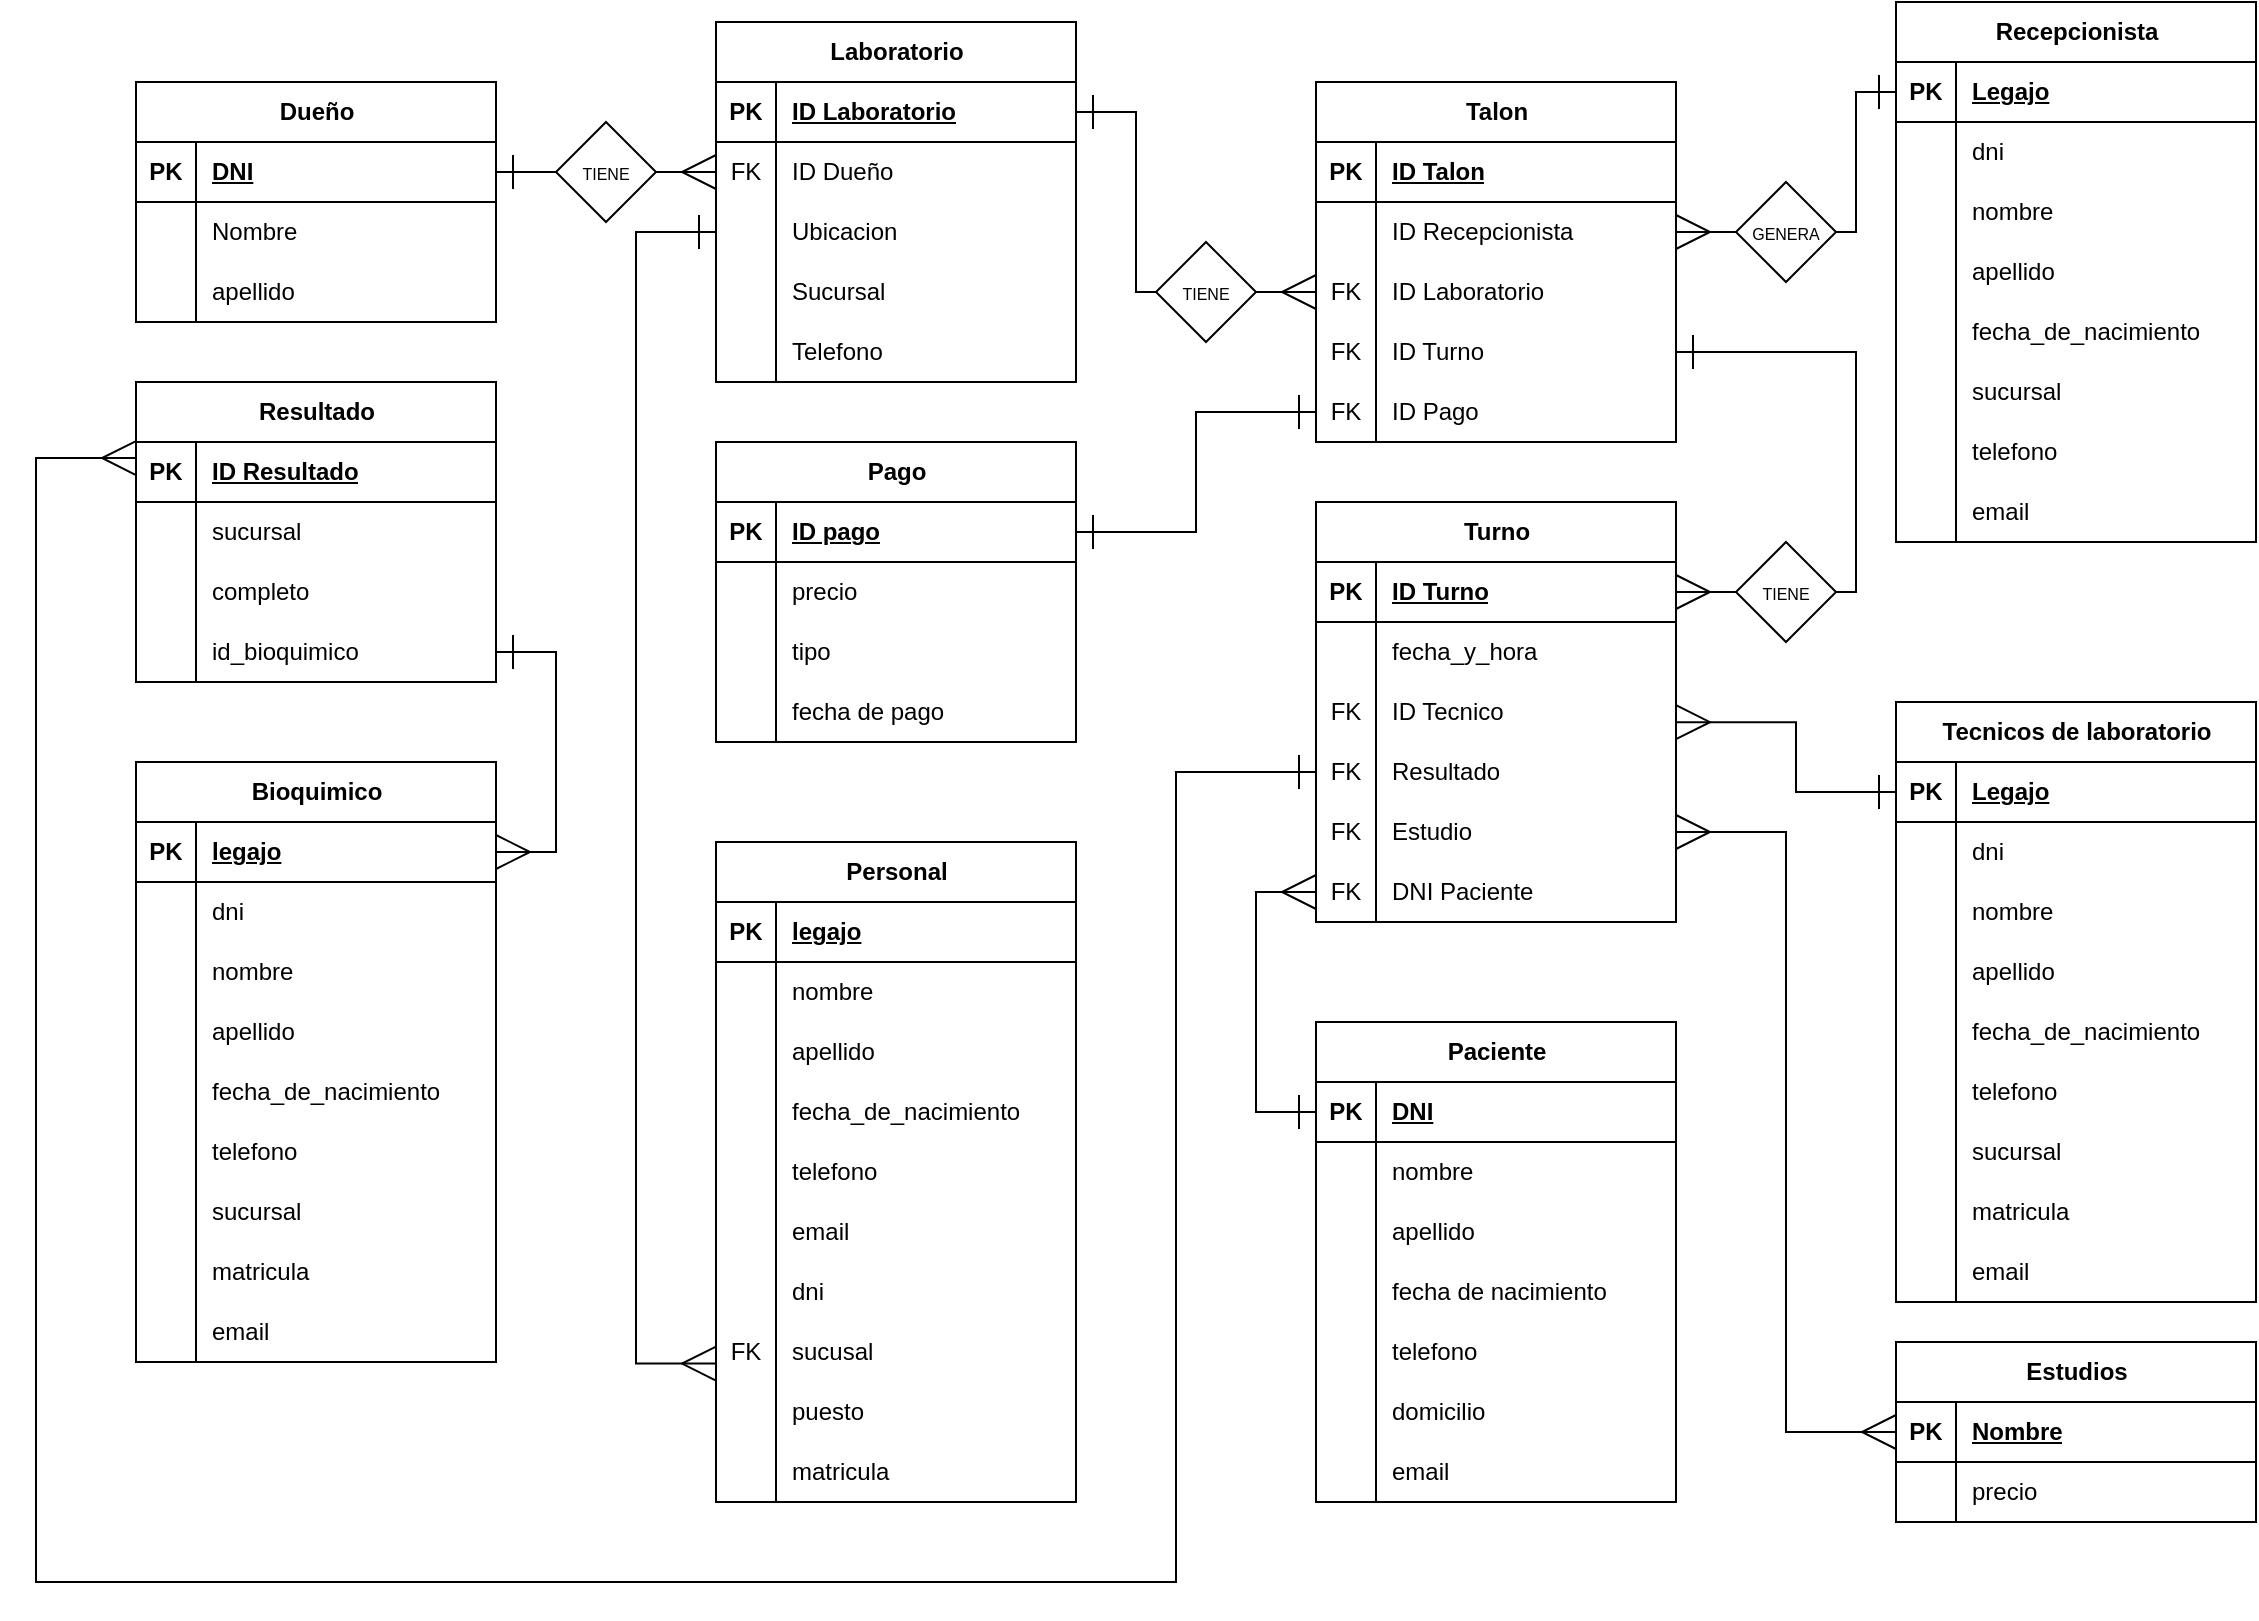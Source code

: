 <mxfile version="24.7.7">
  <diagram name="Página-1" id="uxQamM1_208eMyhoLgmC">
    <mxGraphModel dx="1195" dy="1870" grid="1" gridSize="10" guides="1" tooltips="1" connect="1" arrows="1" fold="1" page="1" pageScale="1" pageWidth="827" pageHeight="1169" math="0" shadow="0">
      <root>
        <mxCell id="0" />
        <mxCell id="1" parent="0" />
        <mxCell id="l98qn4pUZXszj1CGDFwO-1" value="Paciente" style="shape=table;startSize=30;container=1;collapsible=1;childLayout=tableLayout;fixedRows=1;rowLines=0;fontStyle=1;align=center;resizeLast=1;html=1;fontColor=default;labelBackgroundColor=none;labelBorderColor=none;textShadow=0;" parent="1" vertex="1">
          <mxGeometry x="870" y="180" width="180" height="240" as="geometry" />
        </mxCell>
        <mxCell id="l98qn4pUZXszj1CGDFwO-2" value="" style="shape=tableRow;horizontal=0;startSize=0;swimlaneHead=0;swimlaneBody=0;fillColor=none;collapsible=0;dropTarget=0;points=[[0,0.5],[1,0.5]];portConstraint=eastwest;top=0;left=0;right=0;bottom=1;swimlaneLine=1;shadow=0;rounded=0;" parent="l98qn4pUZXszj1CGDFwO-1" vertex="1">
          <mxGeometry y="30" width="180" height="30" as="geometry" />
        </mxCell>
        <mxCell id="l98qn4pUZXszj1CGDFwO-3" value="PK" style="shape=partialRectangle;connectable=0;fillColor=none;top=0;left=0;bottom=0;right=0;fontStyle=1;overflow=hidden;whiteSpace=wrap;html=1;" parent="l98qn4pUZXszj1CGDFwO-2" vertex="1">
          <mxGeometry width="30" height="30" as="geometry">
            <mxRectangle width="30" height="30" as="alternateBounds" />
          </mxGeometry>
        </mxCell>
        <mxCell id="l98qn4pUZXszj1CGDFwO-4" value="DNI" style="shape=partialRectangle;connectable=0;fillColor=none;top=0;left=0;bottom=0;right=0;align=left;spacingLeft=6;fontStyle=5;overflow=hidden;whiteSpace=wrap;html=1;" parent="l98qn4pUZXszj1CGDFwO-2" vertex="1">
          <mxGeometry x="30" width="150" height="30" as="geometry">
            <mxRectangle width="150" height="30" as="alternateBounds" />
          </mxGeometry>
        </mxCell>
        <mxCell id="l98qn4pUZXszj1CGDFwO-5" value="" style="shape=tableRow;horizontal=0;startSize=0;swimlaneHead=0;swimlaneBody=0;fillColor=none;collapsible=0;dropTarget=0;points=[[0,0.5],[1,0.5]];portConstraint=eastwest;top=0;left=0;right=0;bottom=0;" parent="l98qn4pUZXszj1CGDFwO-1" vertex="1">
          <mxGeometry y="60" width="180" height="30" as="geometry" />
        </mxCell>
        <mxCell id="l98qn4pUZXszj1CGDFwO-6" value="" style="shape=partialRectangle;connectable=0;fillColor=none;top=0;left=0;bottom=0;right=0;editable=1;overflow=hidden;whiteSpace=wrap;html=1;" parent="l98qn4pUZXszj1CGDFwO-5" vertex="1">
          <mxGeometry width="30" height="30" as="geometry">
            <mxRectangle width="30" height="30" as="alternateBounds" />
          </mxGeometry>
        </mxCell>
        <mxCell id="l98qn4pUZXszj1CGDFwO-7" value="nombre" style="shape=partialRectangle;connectable=0;fillColor=none;top=0;left=0;bottom=0;right=0;align=left;spacingLeft=6;overflow=hidden;whiteSpace=wrap;html=1;" parent="l98qn4pUZXszj1CGDFwO-5" vertex="1">
          <mxGeometry x="30" width="150" height="30" as="geometry">
            <mxRectangle width="150" height="30" as="alternateBounds" />
          </mxGeometry>
        </mxCell>
        <mxCell id="l98qn4pUZXszj1CGDFwO-8" value="" style="shape=tableRow;horizontal=0;startSize=0;swimlaneHead=0;swimlaneBody=0;fillColor=none;collapsible=0;dropTarget=0;points=[[0,0.5],[1,0.5]];portConstraint=eastwest;top=0;left=0;right=0;bottom=0;" parent="l98qn4pUZXszj1CGDFwO-1" vertex="1">
          <mxGeometry y="90" width="180" height="30" as="geometry" />
        </mxCell>
        <mxCell id="l98qn4pUZXszj1CGDFwO-9" value="" style="shape=partialRectangle;connectable=0;fillColor=none;top=0;left=0;bottom=0;right=0;editable=1;overflow=hidden;whiteSpace=wrap;html=1;" parent="l98qn4pUZXszj1CGDFwO-8" vertex="1">
          <mxGeometry width="30" height="30" as="geometry">
            <mxRectangle width="30" height="30" as="alternateBounds" />
          </mxGeometry>
        </mxCell>
        <mxCell id="l98qn4pUZXszj1CGDFwO-10" value="apellido" style="shape=partialRectangle;connectable=0;fillColor=none;top=0;left=0;bottom=0;right=0;align=left;spacingLeft=6;overflow=hidden;whiteSpace=wrap;html=1;" parent="l98qn4pUZXszj1CGDFwO-8" vertex="1">
          <mxGeometry x="30" width="150" height="30" as="geometry">
            <mxRectangle width="150" height="30" as="alternateBounds" />
          </mxGeometry>
        </mxCell>
        <mxCell id="l98qn4pUZXszj1CGDFwO-11" value="" style="shape=tableRow;horizontal=0;startSize=0;swimlaneHead=0;swimlaneBody=0;fillColor=none;collapsible=0;dropTarget=0;points=[[0,0.5],[1,0.5]];portConstraint=eastwest;top=0;left=0;right=0;bottom=0;" parent="l98qn4pUZXszj1CGDFwO-1" vertex="1">
          <mxGeometry y="120" width="180" height="30" as="geometry" />
        </mxCell>
        <mxCell id="l98qn4pUZXszj1CGDFwO-12" value="" style="shape=partialRectangle;connectable=0;fillColor=none;top=0;left=0;bottom=0;right=0;editable=1;overflow=hidden;whiteSpace=wrap;html=1;" parent="l98qn4pUZXszj1CGDFwO-11" vertex="1">
          <mxGeometry width="30" height="30" as="geometry">
            <mxRectangle width="30" height="30" as="alternateBounds" />
          </mxGeometry>
        </mxCell>
        <mxCell id="l98qn4pUZXszj1CGDFwO-13" value="fecha de nacimiento" style="shape=partialRectangle;connectable=0;fillColor=none;top=0;left=0;bottom=0;right=0;align=left;spacingLeft=6;overflow=hidden;whiteSpace=wrap;html=1;" parent="l98qn4pUZXszj1CGDFwO-11" vertex="1">
          <mxGeometry x="30" width="150" height="30" as="geometry">
            <mxRectangle width="150" height="30" as="alternateBounds" />
          </mxGeometry>
        </mxCell>
        <mxCell id="l98qn4pUZXszj1CGDFwO-218" value="" style="shape=tableRow;horizontal=0;startSize=0;swimlaneHead=0;swimlaneBody=0;fillColor=none;collapsible=0;dropTarget=0;points=[[0,0.5],[1,0.5]];portConstraint=eastwest;top=0;left=0;right=0;bottom=0;" parent="l98qn4pUZXszj1CGDFwO-1" vertex="1">
          <mxGeometry y="150" width="180" height="30" as="geometry" />
        </mxCell>
        <mxCell id="l98qn4pUZXszj1CGDFwO-219" value="" style="shape=partialRectangle;connectable=0;fillColor=none;top=0;left=0;bottom=0;right=0;editable=1;overflow=hidden;whiteSpace=wrap;html=1;" parent="l98qn4pUZXszj1CGDFwO-218" vertex="1">
          <mxGeometry width="30" height="30" as="geometry">
            <mxRectangle width="30" height="30" as="alternateBounds" />
          </mxGeometry>
        </mxCell>
        <mxCell id="l98qn4pUZXszj1CGDFwO-220" value="telefono" style="shape=partialRectangle;connectable=0;fillColor=none;top=0;left=0;bottom=0;right=0;align=left;spacingLeft=6;overflow=hidden;whiteSpace=wrap;html=1;" parent="l98qn4pUZXszj1CGDFwO-218" vertex="1">
          <mxGeometry x="30" width="150" height="30" as="geometry">
            <mxRectangle width="150" height="30" as="alternateBounds" />
          </mxGeometry>
        </mxCell>
        <mxCell id="KZg9YGMud0XEDlCoYJhw-7" value="" style="shape=tableRow;horizontal=0;startSize=0;swimlaneHead=0;swimlaneBody=0;fillColor=none;collapsible=0;dropTarget=0;points=[[0,0.5],[1,0.5]];portConstraint=eastwest;top=0;left=0;right=0;bottom=0;" parent="l98qn4pUZXszj1CGDFwO-1" vertex="1">
          <mxGeometry y="180" width="180" height="30" as="geometry" />
        </mxCell>
        <mxCell id="KZg9YGMud0XEDlCoYJhw-8" value="" style="shape=partialRectangle;connectable=0;fillColor=none;top=0;left=0;bottom=0;right=0;editable=1;overflow=hidden;whiteSpace=wrap;html=1;" parent="KZg9YGMud0XEDlCoYJhw-7" vertex="1">
          <mxGeometry width="30" height="30" as="geometry">
            <mxRectangle width="30" height="30" as="alternateBounds" />
          </mxGeometry>
        </mxCell>
        <mxCell id="KZg9YGMud0XEDlCoYJhw-9" value="domicilio" style="shape=partialRectangle;connectable=0;fillColor=none;top=0;left=0;bottom=0;right=0;align=left;spacingLeft=6;overflow=hidden;whiteSpace=wrap;html=1;" parent="KZg9YGMud0XEDlCoYJhw-7" vertex="1">
          <mxGeometry x="30" width="150" height="30" as="geometry">
            <mxRectangle width="150" height="30" as="alternateBounds" />
          </mxGeometry>
        </mxCell>
        <mxCell id="KZg9YGMud0XEDlCoYJhw-10" value="" style="shape=tableRow;horizontal=0;startSize=0;swimlaneHead=0;swimlaneBody=0;fillColor=none;collapsible=0;dropTarget=0;points=[[0,0.5],[1,0.5]];portConstraint=eastwest;top=0;left=0;right=0;bottom=0;" parent="l98qn4pUZXszj1CGDFwO-1" vertex="1">
          <mxGeometry y="210" width="180" height="30" as="geometry" />
        </mxCell>
        <mxCell id="KZg9YGMud0XEDlCoYJhw-11" value="" style="shape=partialRectangle;connectable=0;fillColor=none;top=0;left=0;bottom=0;right=0;editable=1;overflow=hidden;whiteSpace=wrap;html=1;" parent="KZg9YGMud0XEDlCoYJhw-10" vertex="1">
          <mxGeometry width="30" height="30" as="geometry">
            <mxRectangle width="30" height="30" as="alternateBounds" />
          </mxGeometry>
        </mxCell>
        <mxCell id="KZg9YGMud0XEDlCoYJhw-12" value="email" style="shape=partialRectangle;connectable=0;fillColor=none;top=0;left=0;bottom=0;right=0;align=left;spacingLeft=6;overflow=hidden;whiteSpace=wrap;html=1;" parent="KZg9YGMud0XEDlCoYJhw-10" vertex="1">
          <mxGeometry x="30" width="150" height="30" as="geometry">
            <mxRectangle width="150" height="30" as="alternateBounds" />
          </mxGeometry>
        </mxCell>
        <mxCell id="l98qn4pUZXszj1CGDFwO-54" value="Estudios" style="shape=table;startSize=30;container=1;collapsible=1;childLayout=tableLayout;fixedRows=1;rowLines=0;fontStyle=1;align=center;resizeLast=1;html=1;fontColor=default;labelBackgroundColor=none;labelBorderColor=none;textShadow=0;" parent="1" vertex="1">
          <mxGeometry x="1160" y="340" width="180" height="90" as="geometry" />
        </mxCell>
        <mxCell id="l98qn4pUZXszj1CGDFwO-55" value="" style="shape=tableRow;horizontal=0;startSize=0;swimlaneHead=0;swimlaneBody=0;fillColor=none;collapsible=0;dropTarget=0;points=[[0,0.5],[1,0.5]];portConstraint=eastwest;top=0;left=0;right=0;bottom=1;swimlaneLine=1;shadow=0;rounded=0;" parent="l98qn4pUZXszj1CGDFwO-54" vertex="1">
          <mxGeometry y="30" width="180" height="30" as="geometry" />
        </mxCell>
        <mxCell id="l98qn4pUZXszj1CGDFwO-56" value="PK" style="shape=partialRectangle;connectable=0;fillColor=none;top=0;left=0;bottom=0;right=0;fontStyle=1;overflow=hidden;whiteSpace=wrap;html=1;" parent="l98qn4pUZXszj1CGDFwO-55" vertex="1">
          <mxGeometry width="30" height="30" as="geometry">
            <mxRectangle width="30" height="30" as="alternateBounds" />
          </mxGeometry>
        </mxCell>
        <mxCell id="l98qn4pUZXszj1CGDFwO-57" value="Nombre" style="shape=partialRectangle;connectable=0;fillColor=none;top=0;left=0;bottom=0;right=0;align=left;spacingLeft=6;fontStyle=5;overflow=hidden;whiteSpace=wrap;html=1;" parent="l98qn4pUZXszj1CGDFwO-55" vertex="1">
          <mxGeometry x="30" width="150" height="30" as="geometry">
            <mxRectangle width="150" height="30" as="alternateBounds" />
          </mxGeometry>
        </mxCell>
        <mxCell id="l98qn4pUZXszj1CGDFwO-61" value="" style="shape=tableRow;horizontal=0;startSize=0;swimlaneHead=0;swimlaneBody=0;fillColor=none;collapsible=0;dropTarget=0;points=[[0,0.5],[1,0.5]];portConstraint=eastwest;top=0;left=0;right=0;bottom=0;" parent="l98qn4pUZXszj1CGDFwO-54" vertex="1">
          <mxGeometry y="60" width="180" height="30" as="geometry" />
        </mxCell>
        <mxCell id="l98qn4pUZXszj1CGDFwO-62" value="" style="shape=partialRectangle;connectable=0;fillColor=none;top=0;left=0;bottom=0;right=0;editable=1;overflow=hidden;whiteSpace=wrap;html=1;" parent="l98qn4pUZXszj1CGDFwO-61" vertex="1">
          <mxGeometry width="30" height="30" as="geometry">
            <mxRectangle width="30" height="30" as="alternateBounds" />
          </mxGeometry>
        </mxCell>
        <mxCell id="l98qn4pUZXszj1CGDFwO-63" value="precio" style="shape=partialRectangle;connectable=0;fillColor=none;top=0;left=0;bottom=0;right=0;align=left;spacingLeft=6;overflow=hidden;whiteSpace=wrap;html=1;" parent="l98qn4pUZXszj1CGDFwO-61" vertex="1">
          <mxGeometry x="30" width="150" height="30" as="geometry">
            <mxRectangle width="150" height="30" as="alternateBounds" />
          </mxGeometry>
        </mxCell>
        <mxCell id="l98qn4pUZXszj1CGDFwO-76" value="Tecnicos de laboratorio" style="shape=table;startSize=30;container=1;collapsible=1;childLayout=tableLayout;fixedRows=1;rowLines=0;fontStyle=1;align=center;resizeLast=1;html=1;fontColor=default;labelBackgroundColor=none;labelBorderColor=none;textShadow=0;" parent="1" vertex="1">
          <mxGeometry x="1160" y="20" width="180" height="300" as="geometry" />
        </mxCell>
        <mxCell id="l98qn4pUZXszj1CGDFwO-77" value="" style="shape=tableRow;horizontal=0;startSize=0;swimlaneHead=0;swimlaneBody=0;fillColor=none;collapsible=0;dropTarget=0;points=[[0,0.5],[1,0.5]];portConstraint=eastwest;top=0;left=0;right=0;bottom=1;swimlaneLine=1;shadow=0;rounded=0;" parent="l98qn4pUZXszj1CGDFwO-76" vertex="1">
          <mxGeometry y="30" width="180" height="30" as="geometry" />
        </mxCell>
        <mxCell id="l98qn4pUZXszj1CGDFwO-78" value="PK" style="shape=partialRectangle;connectable=0;fillColor=none;top=0;left=0;bottom=0;right=0;fontStyle=1;overflow=hidden;whiteSpace=wrap;html=1;" parent="l98qn4pUZXszj1CGDFwO-77" vertex="1">
          <mxGeometry width="30" height="30" as="geometry">
            <mxRectangle width="30" height="30" as="alternateBounds" />
          </mxGeometry>
        </mxCell>
        <mxCell id="l98qn4pUZXszj1CGDFwO-79" value="Legajo" style="shape=partialRectangle;connectable=0;fillColor=none;top=0;left=0;bottom=0;right=0;align=left;spacingLeft=6;fontStyle=5;overflow=hidden;whiteSpace=wrap;html=1;" parent="l98qn4pUZXszj1CGDFwO-77" vertex="1">
          <mxGeometry x="30" width="150" height="30" as="geometry">
            <mxRectangle width="150" height="30" as="alternateBounds" />
          </mxGeometry>
        </mxCell>
        <mxCell id="l98qn4pUZXszj1CGDFwO-80" value="" style="shape=tableRow;horizontal=0;startSize=0;swimlaneHead=0;swimlaneBody=0;fillColor=none;collapsible=0;dropTarget=0;points=[[0,0.5],[1,0.5]];portConstraint=eastwest;top=0;left=0;right=0;bottom=0;" parent="l98qn4pUZXszj1CGDFwO-76" vertex="1">
          <mxGeometry y="60" width="180" height="30" as="geometry" />
        </mxCell>
        <mxCell id="l98qn4pUZXszj1CGDFwO-81" value="" style="shape=partialRectangle;connectable=0;fillColor=none;top=0;left=0;bottom=0;right=0;editable=1;overflow=hidden;whiteSpace=wrap;html=1;" parent="l98qn4pUZXszj1CGDFwO-80" vertex="1">
          <mxGeometry width="30" height="30" as="geometry">
            <mxRectangle width="30" height="30" as="alternateBounds" />
          </mxGeometry>
        </mxCell>
        <mxCell id="l98qn4pUZXszj1CGDFwO-82" value="dni" style="shape=partialRectangle;connectable=0;fillColor=none;top=0;left=0;bottom=0;right=0;align=left;spacingLeft=6;overflow=hidden;whiteSpace=wrap;html=1;" parent="l98qn4pUZXszj1CGDFwO-80" vertex="1">
          <mxGeometry x="30" width="150" height="30" as="geometry">
            <mxRectangle width="150" height="30" as="alternateBounds" />
          </mxGeometry>
        </mxCell>
        <mxCell id="l98qn4pUZXszj1CGDFwO-238" value="" style="shape=tableRow;horizontal=0;startSize=0;swimlaneHead=0;swimlaneBody=0;fillColor=none;collapsible=0;dropTarget=0;points=[[0,0.5],[1,0.5]];portConstraint=eastwest;top=0;left=0;right=0;bottom=0;" parent="l98qn4pUZXszj1CGDFwO-76" vertex="1">
          <mxGeometry y="90" width="180" height="30" as="geometry" />
        </mxCell>
        <mxCell id="l98qn4pUZXszj1CGDFwO-239" value="" style="shape=partialRectangle;connectable=0;fillColor=none;top=0;left=0;bottom=0;right=0;editable=1;overflow=hidden;whiteSpace=wrap;html=1;" parent="l98qn4pUZXszj1CGDFwO-238" vertex="1">
          <mxGeometry width="30" height="30" as="geometry">
            <mxRectangle width="30" height="30" as="alternateBounds" />
          </mxGeometry>
        </mxCell>
        <mxCell id="l98qn4pUZXszj1CGDFwO-240" value="nombre" style="shape=partialRectangle;connectable=0;fillColor=none;top=0;left=0;bottom=0;right=0;align=left;spacingLeft=6;overflow=hidden;whiteSpace=wrap;html=1;" parent="l98qn4pUZXszj1CGDFwO-238" vertex="1">
          <mxGeometry x="30" width="150" height="30" as="geometry">
            <mxRectangle width="150" height="30" as="alternateBounds" />
          </mxGeometry>
        </mxCell>
        <mxCell id="l98qn4pUZXszj1CGDFwO-83" value="" style="shape=tableRow;horizontal=0;startSize=0;swimlaneHead=0;swimlaneBody=0;fillColor=none;collapsible=0;dropTarget=0;points=[[0,0.5],[1,0.5]];portConstraint=eastwest;top=0;left=0;right=0;bottom=0;" parent="l98qn4pUZXszj1CGDFwO-76" vertex="1">
          <mxGeometry y="120" width="180" height="30" as="geometry" />
        </mxCell>
        <mxCell id="l98qn4pUZXszj1CGDFwO-84" value="" style="shape=partialRectangle;connectable=0;fillColor=none;top=0;left=0;bottom=0;right=0;editable=1;overflow=hidden;whiteSpace=wrap;html=1;" parent="l98qn4pUZXszj1CGDFwO-83" vertex="1">
          <mxGeometry width="30" height="30" as="geometry">
            <mxRectangle width="30" height="30" as="alternateBounds" />
          </mxGeometry>
        </mxCell>
        <mxCell id="l98qn4pUZXszj1CGDFwO-85" value="apellido" style="shape=partialRectangle;connectable=0;fillColor=none;top=0;left=0;bottom=0;right=0;align=left;spacingLeft=6;overflow=hidden;whiteSpace=wrap;html=1;" parent="l98qn4pUZXszj1CGDFwO-83" vertex="1">
          <mxGeometry x="30" width="150" height="30" as="geometry">
            <mxRectangle width="150" height="30" as="alternateBounds" />
          </mxGeometry>
        </mxCell>
        <mxCell id="KZg9YGMud0XEDlCoYJhw-16" value="" style="shape=tableRow;horizontal=0;startSize=0;swimlaneHead=0;swimlaneBody=0;fillColor=none;collapsible=0;dropTarget=0;points=[[0,0.5],[1,0.5]];portConstraint=eastwest;top=0;left=0;right=0;bottom=0;" parent="l98qn4pUZXszj1CGDFwO-76" vertex="1">
          <mxGeometry y="150" width="180" height="30" as="geometry" />
        </mxCell>
        <mxCell id="KZg9YGMud0XEDlCoYJhw-17" value="" style="shape=partialRectangle;connectable=0;fillColor=none;top=0;left=0;bottom=0;right=0;editable=1;overflow=hidden;whiteSpace=wrap;html=1;" parent="KZg9YGMud0XEDlCoYJhw-16" vertex="1">
          <mxGeometry width="30" height="30" as="geometry">
            <mxRectangle width="30" height="30" as="alternateBounds" />
          </mxGeometry>
        </mxCell>
        <mxCell id="KZg9YGMud0XEDlCoYJhw-18" value="fecha_de_nacimiento" style="shape=partialRectangle;connectable=0;fillColor=none;top=0;left=0;bottom=0;right=0;align=left;spacingLeft=6;overflow=hidden;whiteSpace=wrap;html=1;" parent="KZg9YGMud0XEDlCoYJhw-16" vertex="1">
          <mxGeometry x="30" width="150" height="30" as="geometry">
            <mxRectangle width="150" height="30" as="alternateBounds" />
          </mxGeometry>
        </mxCell>
        <mxCell id="TVAxcLC8s1IZD1Y0qazc-25" value="" style="shape=tableRow;horizontal=0;startSize=0;swimlaneHead=0;swimlaneBody=0;fillColor=none;collapsible=0;dropTarget=0;points=[[0,0.5],[1,0.5]];portConstraint=eastwest;top=0;left=0;right=0;bottom=0;" vertex="1" parent="l98qn4pUZXszj1CGDFwO-76">
          <mxGeometry y="180" width="180" height="30" as="geometry" />
        </mxCell>
        <mxCell id="TVAxcLC8s1IZD1Y0qazc-26" value="" style="shape=partialRectangle;connectable=0;fillColor=none;top=0;left=0;bottom=0;right=0;editable=1;overflow=hidden;whiteSpace=wrap;html=1;" vertex="1" parent="TVAxcLC8s1IZD1Y0qazc-25">
          <mxGeometry width="30" height="30" as="geometry">
            <mxRectangle width="30" height="30" as="alternateBounds" />
          </mxGeometry>
        </mxCell>
        <mxCell id="TVAxcLC8s1IZD1Y0qazc-27" value="telefono" style="shape=partialRectangle;connectable=0;fillColor=none;top=0;left=0;bottom=0;right=0;align=left;spacingLeft=6;overflow=hidden;whiteSpace=wrap;html=1;" vertex="1" parent="TVAxcLC8s1IZD1Y0qazc-25">
          <mxGeometry x="30" width="150" height="30" as="geometry">
            <mxRectangle width="150" height="30" as="alternateBounds" />
          </mxGeometry>
        </mxCell>
        <mxCell id="TVAxcLC8s1IZD1Y0qazc-28" value="" style="shape=tableRow;horizontal=0;startSize=0;swimlaneHead=0;swimlaneBody=0;fillColor=none;collapsible=0;dropTarget=0;points=[[0,0.5],[1,0.5]];portConstraint=eastwest;top=0;left=0;right=0;bottom=0;" vertex="1" parent="l98qn4pUZXszj1CGDFwO-76">
          <mxGeometry y="210" width="180" height="30" as="geometry" />
        </mxCell>
        <mxCell id="TVAxcLC8s1IZD1Y0qazc-29" value="" style="shape=partialRectangle;connectable=0;fillColor=none;top=0;left=0;bottom=0;right=0;editable=1;overflow=hidden;whiteSpace=wrap;html=1;" vertex="1" parent="TVAxcLC8s1IZD1Y0qazc-28">
          <mxGeometry width="30" height="30" as="geometry">
            <mxRectangle width="30" height="30" as="alternateBounds" />
          </mxGeometry>
        </mxCell>
        <mxCell id="TVAxcLC8s1IZD1Y0qazc-30" value="sucursal" style="shape=partialRectangle;connectable=0;fillColor=none;top=0;left=0;bottom=0;right=0;align=left;spacingLeft=6;overflow=hidden;whiteSpace=wrap;html=1;" vertex="1" parent="TVAxcLC8s1IZD1Y0qazc-28">
          <mxGeometry x="30" width="150" height="30" as="geometry">
            <mxRectangle width="150" height="30" as="alternateBounds" />
          </mxGeometry>
        </mxCell>
        <mxCell id="TVAxcLC8s1IZD1Y0qazc-31" value="" style="shape=tableRow;horizontal=0;startSize=0;swimlaneHead=0;swimlaneBody=0;fillColor=none;collapsible=0;dropTarget=0;points=[[0,0.5],[1,0.5]];portConstraint=eastwest;top=0;left=0;right=0;bottom=0;" vertex="1" parent="l98qn4pUZXszj1CGDFwO-76">
          <mxGeometry y="240" width="180" height="30" as="geometry" />
        </mxCell>
        <mxCell id="TVAxcLC8s1IZD1Y0qazc-32" value="" style="shape=partialRectangle;connectable=0;fillColor=none;top=0;left=0;bottom=0;right=0;editable=1;overflow=hidden;whiteSpace=wrap;html=1;" vertex="1" parent="TVAxcLC8s1IZD1Y0qazc-31">
          <mxGeometry width="30" height="30" as="geometry">
            <mxRectangle width="30" height="30" as="alternateBounds" />
          </mxGeometry>
        </mxCell>
        <mxCell id="TVAxcLC8s1IZD1Y0qazc-33" value="matricula" style="shape=partialRectangle;connectable=0;fillColor=none;top=0;left=0;bottom=0;right=0;align=left;spacingLeft=6;overflow=hidden;whiteSpace=wrap;html=1;" vertex="1" parent="TVAxcLC8s1IZD1Y0qazc-31">
          <mxGeometry x="30" width="150" height="30" as="geometry">
            <mxRectangle width="150" height="30" as="alternateBounds" />
          </mxGeometry>
        </mxCell>
        <mxCell id="TVAxcLC8s1IZD1Y0qazc-34" value="" style="shape=tableRow;horizontal=0;startSize=0;swimlaneHead=0;swimlaneBody=0;fillColor=none;collapsible=0;dropTarget=0;points=[[0,0.5],[1,0.5]];portConstraint=eastwest;top=0;left=0;right=0;bottom=0;" vertex="1" parent="l98qn4pUZXszj1CGDFwO-76">
          <mxGeometry y="270" width="180" height="30" as="geometry" />
        </mxCell>
        <mxCell id="TVAxcLC8s1IZD1Y0qazc-35" value="" style="shape=partialRectangle;connectable=0;fillColor=none;top=0;left=0;bottom=0;right=0;editable=1;overflow=hidden;whiteSpace=wrap;html=1;" vertex="1" parent="TVAxcLC8s1IZD1Y0qazc-34">
          <mxGeometry width="30" height="30" as="geometry">
            <mxRectangle width="30" height="30" as="alternateBounds" />
          </mxGeometry>
        </mxCell>
        <mxCell id="TVAxcLC8s1IZD1Y0qazc-36" value="email" style="shape=partialRectangle;connectable=0;fillColor=none;top=0;left=0;bottom=0;right=0;align=left;spacingLeft=6;overflow=hidden;whiteSpace=wrap;html=1;" vertex="1" parent="TVAxcLC8s1IZD1Y0qazc-34">
          <mxGeometry x="30" width="150" height="30" as="geometry">
            <mxRectangle width="150" height="30" as="alternateBounds" />
          </mxGeometry>
        </mxCell>
        <mxCell id="l98qn4pUZXszj1CGDFwO-96" value="Recepcionista" style="shape=table;startSize=30;container=1;collapsible=1;childLayout=tableLayout;fixedRows=1;rowLines=0;fontStyle=1;align=center;resizeLast=1;html=1;fontColor=default;labelBackgroundColor=none;labelBorderColor=none;textShadow=0;" parent="1" vertex="1">
          <mxGeometry x="1160" y="-330" width="180" height="270" as="geometry" />
        </mxCell>
        <mxCell id="l98qn4pUZXszj1CGDFwO-97" value="" style="shape=tableRow;horizontal=0;startSize=0;swimlaneHead=0;swimlaneBody=0;fillColor=none;collapsible=0;dropTarget=0;points=[[0,0.5],[1,0.5]];portConstraint=eastwest;top=0;left=0;right=0;bottom=1;swimlaneLine=1;shadow=0;rounded=0;" parent="l98qn4pUZXszj1CGDFwO-96" vertex="1">
          <mxGeometry y="30" width="180" height="30" as="geometry" />
        </mxCell>
        <mxCell id="l98qn4pUZXszj1CGDFwO-98" value="PK" style="shape=partialRectangle;connectable=0;fillColor=none;top=0;left=0;bottom=0;right=0;fontStyle=1;overflow=hidden;whiteSpace=wrap;html=1;" parent="l98qn4pUZXszj1CGDFwO-97" vertex="1">
          <mxGeometry width="30" height="30" as="geometry">
            <mxRectangle width="30" height="30" as="alternateBounds" />
          </mxGeometry>
        </mxCell>
        <mxCell id="l98qn4pUZXszj1CGDFwO-99" value="Legajo" style="shape=partialRectangle;connectable=0;fillColor=none;top=0;left=0;bottom=0;right=0;align=left;spacingLeft=6;fontStyle=5;overflow=hidden;whiteSpace=wrap;html=1;" parent="l98qn4pUZXszj1CGDFwO-97" vertex="1">
          <mxGeometry x="30" width="150" height="30" as="geometry">
            <mxRectangle width="150" height="30" as="alternateBounds" />
          </mxGeometry>
        </mxCell>
        <mxCell id="l98qn4pUZXszj1CGDFwO-100" value="" style="shape=tableRow;horizontal=0;startSize=0;swimlaneHead=0;swimlaneBody=0;fillColor=none;collapsible=0;dropTarget=0;points=[[0,0.5],[1,0.5]];portConstraint=eastwest;top=0;left=0;right=0;bottom=0;" parent="l98qn4pUZXszj1CGDFwO-96" vertex="1">
          <mxGeometry y="60" width="180" height="30" as="geometry" />
        </mxCell>
        <mxCell id="l98qn4pUZXszj1CGDFwO-101" value="" style="shape=partialRectangle;connectable=0;fillColor=none;top=0;left=0;bottom=0;right=0;editable=1;overflow=hidden;whiteSpace=wrap;html=1;" parent="l98qn4pUZXszj1CGDFwO-100" vertex="1">
          <mxGeometry width="30" height="30" as="geometry">
            <mxRectangle width="30" height="30" as="alternateBounds" />
          </mxGeometry>
        </mxCell>
        <mxCell id="l98qn4pUZXszj1CGDFwO-102" value="dni" style="shape=partialRectangle;connectable=0;fillColor=none;top=0;left=0;bottom=0;right=0;align=left;spacingLeft=6;overflow=hidden;whiteSpace=wrap;html=1;" parent="l98qn4pUZXszj1CGDFwO-100" vertex="1">
          <mxGeometry x="30" width="150" height="30" as="geometry">
            <mxRectangle width="150" height="30" as="alternateBounds" />
          </mxGeometry>
        </mxCell>
        <mxCell id="TVAxcLC8s1IZD1Y0qazc-16" value="" style="shape=tableRow;horizontal=0;startSize=0;swimlaneHead=0;swimlaneBody=0;fillColor=none;collapsible=0;dropTarget=0;points=[[0,0.5],[1,0.5]];portConstraint=eastwest;top=0;left=0;right=0;bottom=0;" vertex="1" parent="l98qn4pUZXszj1CGDFwO-96">
          <mxGeometry y="90" width="180" height="30" as="geometry" />
        </mxCell>
        <mxCell id="TVAxcLC8s1IZD1Y0qazc-17" value="" style="shape=partialRectangle;connectable=0;fillColor=none;top=0;left=0;bottom=0;right=0;editable=1;overflow=hidden;whiteSpace=wrap;html=1;" vertex="1" parent="TVAxcLC8s1IZD1Y0qazc-16">
          <mxGeometry width="30" height="30" as="geometry">
            <mxRectangle width="30" height="30" as="alternateBounds" />
          </mxGeometry>
        </mxCell>
        <mxCell id="TVAxcLC8s1IZD1Y0qazc-18" value="nombre" style="shape=partialRectangle;connectable=0;fillColor=none;top=0;left=0;bottom=0;right=0;align=left;spacingLeft=6;overflow=hidden;whiteSpace=wrap;html=1;" vertex="1" parent="TVAxcLC8s1IZD1Y0qazc-16">
          <mxGeometry x="30" width="150" height="30" as="geometry">
            <mxRectangle width="150" height="30" as="alternateBounds" />
          </mxGeometry>
        </mxCell>
        <mxCell id="TVAxcLC8s1IZD1Y0qazc-13" value="" style="shape=tableRow;horizontal=0;startSize=0;swimlaneHead=0;swimlaneBody=0;fillColor=none;collapsible=0;dropTarget=0;points=[[0,0.5],[1,0.5]];portConstraint=eastwest;top=0;left=0;right=0;bottom=0;" vertex="1" parent="l98qn4pUZXszj1CGDFwO-96">
          <mxGeometry y="120" width="180" height="30" as="geometry" />
        </mxCell>
        <mxCell id="TVAxcLC8s1IZD1Y0qazc-14" value="" style="shape=partialRectangle;connectable=0;fillColor=none;top=0;left=0;bottom=0;right=0;editable=1;overflow=hidden;whiteSpace=wrap;html=1;" vertex="1" parent="TVAxcLC8s1IZD1Y0qazc-13">
          <mxGeometry width="30" height="30" as="geometry">
            <mxRectangle width="30" height="30" as="alternateBounds" />
          </mxGeometry>
        </mxCell>
        <mxCell id="TVAxcLC8s1IZD1Y0qazc-15" value="apellido" style="shape=partialRectangle;connectable=0;fillColor=none;top=0;left=0;bottom=0;right=0;align=left;spacingLeft=6;overflow=hidden;whiteSpace=wrap;html=1;" vertex="1" parent="TVAxcLC8s1IZD1Y0qazc-13">
          <mxGeometry x="30" width="150" height="30" as="geometry">
            <mxRectangle width="150" height="30" as="alternateBounds" />
          </mxGeometry>
        </mxCell>
        <mxCell id="TVAxcLC8s1IZD1Y0qazc-10" value="" style="shape=tableRow;horizontal=0;startSize=0;swimlaneHead=0;swimlaneBody=0;fillColor=none;collapsible=0;dropTarget=0;points=[[0,0.5],[1,0.5]];portConstraint=eastwest;top=0;left=0;right=0;bottom=0;" vertex="1" parent="l98qn4pUZXszj1CGDFwO-96">
          <mxGeometry y="150" width="180" height="30" as="geometry" />
        </mxCell>
        <mxCell id="TVAxcLC8s1IZD1Y0qazc-11" value="" style="shape=partialRectangle;connectable=0;fillColor=none;top=0;left=0;bottom=0;right=0;editable=1;overflow=hidden;whiteSpace=wrap;html=1;" vertex="1" parent="TVAxcLC8s1IZD1Y0qazc-10">
          <mxGeometry width="30" height="30" as="geometry">
            <mxRectangle width="30" height="30" as="alternateBounds" />
          </mxGeometry>
        </mxCell>
        <mxCell id="TVAxcLC8s1IZD1Y0qazc-12" value="fecha_de_nacimiento" style="shape=partialRectangle;connectable=0;fillColor=none;top=0;left=0;bottom=0;right=0;align=left;spacingLeft=6;overflow=hidden;whiteSpace=wrap;html=1;" vertex="1" parent="TVAxcLC8s1IZD1Y0qazc-10">
          <mxGeometry x="30" width="150" height="30" as="geometry">
            <mxRectangle width="150" height="30" as="alternateBounds" />
          </mxGeometry>
        </mxCell>
        <mxCell id="l98qn4pUZXszj1CGDFwO-103" value="" style="shape=tableRow;horizontal=0;startSize=0;swimlaneHead=0;swimlaneBody=0;fillColor=none;collapsible=0;dropTarget=0;points=[[0,0.5],[1,0.5]];portConstraint=eastwest;top=0;left=0;right=0;bottom=0;" parent="l98qn4pUZXszj1CGDFwO-96" vertex="1">
          <mxGeometry y="180" width="180" height="30" as="geometry" />
        </mxCell>
        <mxCell id="l98qn4pUZXszj1CGDFwO-104" value="" style="shape=partialRectangle;connectable=0;fillColor=none;top=0;left=0;bottom=0;right=0;editable=1;overflow=hidden;whiteSpace=wrap;html=1;" parent="l98qn4pUZXszj1CGDFwO-103" vertex="1">
          <mxGeometry width="30" height="30" as="geometry">
            <mxRectangle width="30" height="30" as="alternateBounds" />
          </mxGeometry>
        </mxCell>
        <mxCell id="l98qn4pUZXszj1CGDFwO-105" value="sucursal" style="shape=partialRectangle;connectable=0;fillColor=none;top=0;left=0;bottom=0;right=0;align=left;spacingLeft=6;overflow=hidden;whiteSpace=wrap;html=1;" parent="l98qn4pUZXszj1CGDFwO-103" vertex="1">
          <mxGeometry x="30" width="150" height="30" as="geometry">
            <mxRectangle width="150" height="30" as="alternateBounds" />
          </mxGeometry>
        </mxCell>
        <mxCell id="TVAxcLC8s1IZD1Y0qazc-19" value="" style="shape=tableRow;horizontal=0;startSize=0;swimlaneHead=0;swimlaneBody=0;fillColor=none;collapsible=0;dropTarget=0;points=[[0,0.5],[1,0.5]];portConstraint=eastwest;top=0;left=0;right=0;bottom=0;" vertex="1" parent="l98qn4pUZXszj1CGDFwO-96">
          <mxGeometry y="210" width="180" height="30" as="geometry" />
        </mxCell>
        <mxCell id="TVAxcLC8s1IZD1Y0qazc-20" value="" style="shape=partialRectangle;connectable=0;fillColor=none;top=0;left=0;bottom=0;right=0;editable=1;overflow=hidden;whiteSpace=wrap;html=1;" vertex="1" parent="TVAxcLC8s1IZD1Y0qazc-19">
          <mxGeometry width="30" height="30" as="geometry">
            <mxRectangle width="30" height="30" as="alternateBounds" />
          </mxGeometry>
        </mxCell>
        <mxCell id="TVAxcLC8s1IZD1Y0qazc-21" value="telefono" style="shape=partialRectangle;connectable=0;fillColor=none;top=0;left=0;bottom=0;right=0;align=left;spacingLeft=6;overflow=hidden;whiteSpace=wrap;html=1;" vertex="1" parent="TVAxcLC8s1IZD1Y0qazc-19">
          <mxGeometry x="30" width="150" height="30" as="geometry">
            <mxRectangle width="150" height="30" as="alternateBounds" />
          </mxGeometry>
        </mxCell>
        <mxCell id="TVAxcLC8s1IZD1Y0qazc-22" value="" style="shape=tableRow;horizontal=0;startSize=0;swimlaneHead=0;swimlaneBody=0;fillColor=none;collapsible=0;dropTarget=0;points=[[0,0.5],[1,0.5]];portConstraint=eastwest;top=0;left=0;right=0;bottom=0;" vertex="1" parent="l98qn4pUZXszj1CGDFwO-96">
          <mxGeometry y="240" width="180" height="30" as="geometry" />
        </mxCell>
        <mxCell id="TVAxcLC8s1IZD1Y0qazc-23" value="" style="shape=partialRectangle;connectable=0;fillColor=none;top=0;left=0;bottom=0;right=0;editable=1;overflow=hidden;whiteSpace=wrap;html=1;" vertex="1" parent="TVAxcLC8s1IZD1Y0qazc-22">
          <mxGeometry width="30" height="30" as="geometry">
            <mxRectangle width="30" height="30" as="alternateBounds" />
          </mxGeometry>
        </mxCell>
        <mxCell id="TVAxcLC8s1IZD1Y0qazc-24" value="email" style="shape=partialRectangle;connectable=0;fillColor=none;top=0;left=0;bottom=0;right=0;align=left;spacingLeft=6;overflow=hidden;whiteSpace=wrap;html=1;" vertex="1" parent="TVAxcLC8s1IZD1Y0qazc-22">
          <mxGeometry x="30" width="150" height="30" as="geometry">
            <mxRectangle width="150" height="30" as="alternateBounds" />
          </mxGeometry>
        </mxCell>
        <mxCell id="l98qn4pUZXszj1CGDFwO-106" value="Bioquimico" style="shape=table;startSize=30;container=1;collapsible=1;childLayout=tableLayout;fixedRows=1;rowLines=0;fontStyle=1;align=center;resizeLast=1;html=1;fontColor=default;labelBackgroundColor=none;labelBorderColor=none;textShadow=0;" parent="1" vertex="1">
          <mxGeometry x="280" y="50" width="180" height="300" as="geometry" />
        </mxCell>
        <mxCell id="l98qn4pUZXszj1CGDFwO-107" value="" style="shape=tableRow;horizontal=0;startSize=0;swimlaneHead=0;swimlaneBody=0;fillColor=none;collapsible=0;dropTarget=0;points=[[0,0.5],[1,0.5]];portConstraint=eastwest;top=0;left=0;right=0;bottom=1;swimlaneLine=1;shadow=0;rounded=0;" parent="l98qn4pUZXszj1CGDFwO-106" vertex="1">
          <mxGeometry y="30" width="180" height="30" as="geometry" />
        </mxCell>
        <mxCell id="l98qn4pUZXszj1CGDFwO-108" value="PK" style="shape=partialRectangle;connectable=0;fillColor=none;top=0;left=0;bottom=0;right=0;fontStyle=1;overflow=hidden;whiteSpace=wrap;html=1;" parent="l98qn4pUZXszj1CGDFwO-107" vertex="1">
          <mxGeometry width="30" height="30" as="geometry">
            <mxRectangle width="30" height="30" as="alternateBounds" />
          </mxGeometry>
        </mxCell>
        <mxCell id="l98qn4pUZXszj1CGDFwO-109" value="legajo" style="shape=partialRectangle;connectable=0;fillColor=none;top=0;left=0;bottom=0;right=0;align=left;spacingLeft=6;fontStyle=5;overflow=hidden;whiteSpace=wrap;html=1;" parent="l98qn4pUZXszj1CGDFwO-107" vertex="1">
          <mxGeometry x="30" width="150" height="30" as="geometry">
            <mxRectangle width="150" height="30" as="alternateBounds" />
          </mxGeometry>
        </mxCell>
        <mxCell id="l98qn4pUZXszj1CGDFwO-110" value="" style="shape=tableRow;horizontal=0;startSize=0;swimlaneHead=0;swimlaneBody=0;fillColor=none;collapsible=0;dropTarget=0;points=[[0,0.5],[1,0.5]];portConstraint=eastwest;top=0;left=0;right=0;bottom=0;" parent="l98qn4pUZXszj1CGDFwO-106" vertex="1">
          <mxGeometry y="60" width="180" height="30" as="geometry" />
        </mxCell>
        <mxCell id="l98qn4pUZXszj1CGDFwO-111" value="" style="shape=partialRectangle;connectable=0;fillColor=none;top=0;left=0;bottom=0;right=0;editable=1;overflow=hidden;whiteSpace=wrap;html=1;" parent="l98qn4pUZXszj1CGDFwO-110" vertex="1">
          <mxGeometry width="30" height="30" as="geometry">
            <mxRectangle width="30" height="30" as="alternateBounds" />
          </mxGeometry>
        </mxCell>
        <mxCell id="l98qn4pUZXszj1CGDFwO-112" value="dni" style="shape=partialRectangle;connectable=0;fillColor=none;top=0;left=0;bottom=0;right=0;align=left;spacingLeft=6;overflow=hidden;whiteSpace=wrap;html=1;" parent="l98qn4pUZXszj1CGDFwO-110" vertex="1">
          <mxGeometry x="30" width="150" height="30" as="geometry">
            <mxRectangle width="150" height="30" as="alternateBounds" />
          </mxGeometry>
        </mxCell>
        <mxCell id="l98qn4pUZXszj1CGDFwO-113" value="" style="shape=tableRow;horizontal=0;startSize=0;swimlaneHead=0;swimlaneBody=0;fillColor=none;collapsible=0;dropTarget=0;points=[[0,0.5],[1,0.5]];portConstraint=eastwest;top=0;left=0;right=0;bottom=0;" parent="l98qn4pUZXszj1CGDFwO-106" vertex="1">
          <mxGeometry y="90" width="180" height="30" as="geometry" />
        </mxCell>
        <mxCell id="l98qn4pUZXszj1CGDFwO-114" value="" style="shape=partialRectangle;connectable=0;fillColor=none;top=0;left=0;bottom=0;right=0;editable=1;overflow=hidden;whiteSpace=wrap;html=1;" parent="l98qn4pUZXszj1CGDFwO-113" vertex="1">
          <mxGeometry width="30" height="30" as="geometry">
            <mxRectangle width="30" height="30" as="alternateBounds" />
          </mxGeometry>
        </mxCell>
        <mxCell id="l98qn4pUZXszj1CGDFwO-115" value="nombre" style="shape=partialRectangle;connectable=0;fillColor=none;top=0;left=0;bottom=0;right=0;align=left;spacingLeft=6;overflow=hidden;whiteSpace=wrap;html=1;" parent="l98qn4pUZXszj1CGDFwO-113" vertex="1">
          <mxGeometry x="30" width="150" height="30" as="geometry">
            <mxRectangle width="150" height="30" as="alternateBounds" />
          </mxGeometry>
        </mxCell>
        <mxCell id="KZg9YGMud0XEDlCoYJhw-1" value="" style="shape=tableRow;horizontal=0;startSize=0;swimlaneHead=0;swimlaneBody=0;fillColor=none;collapsible=0;dropTarget=0;points=[[0,0.5],[1,0.5]];portConstraint=eastwest;top=0;left=0;right=0;bottom=0;" parent="l98qn4pUZXszj1CGDFwO-106" vertex="1">
          <mxGeometry y="120" width="180" height="30" as="geometry" />
        </mxCell>
        <mxCell id="KZg9YGMud0XEDlCoYJhw-2" value="" style="shape=partialRectangle;connectable=0;fillColor=none;top=0;left=0;bottom=0;right=0;editable=1;overflow=hidden;whiteSpace=wrap;html=1;" parent="KZg9YGMud0XEDlCoYJhw-1" vertex="1">
          <mxGeometry width="30" height="30" as="geometry">
            <mxRectangle width="30" height="30" as="alternateBounds" />
          </mxGeometry>
        </mxCell>
        <mxCell id="KZg9YGMud0XEDlCoYJhw-3" value="apellido" style="shape=partialRectangle;connectable=0;fillColor=none;top=0;left=0;bottom=0;right=0;align=left;spacingLeft=6;overflow=hidden;whiteSpace=wrap;html=1;" parent="KZg9YGMud0XEDlCoYJhw-1" vertex="1">
          <mxGeometry x="30" width="150" height="30" as="geometry">
            <mxRectangle width="150" height="30" as="alternateBounds" />
          </mxGeometry>
        </mxCell>
        <mxCell id="KZg9YGMud0XEDlCoYJhw-4" value="" style="shape=tableRow;horizontal=0;startSize=0;swimlaneHead=0;swimlaneBody=0;fillColor=none;collapsible=0;dropTarget=0;points=[[0,0.5],[1,0.5]];portConstraint=eastwest;top=0;left=0;right=0;bottom=0;" parent="l98qn4pUZXszj1CGDFwO-106" vertex="1">
          <mxGeometry y="150" width="180" height="30" as="geometry" />
        </mxCell>
        <mxCell id="KZg9YGMud0XEDlCoYJhw-5" value="" style="shape=partialRectangle;connectable=0;fillColor=none;top=0;left=0;bottom=0;right=0;editable=1;overflow=hidden;whiteSpace=wrap;html=1;" parent="KZg9YGMud0XEDlCoYJhw-4" vertex="1">
          <mxGeometry width="30" height="30" as="geometry">
            <mxRectangle width="30" height="30" as="alternateBounds" />
          </mxGeometry>
        </mxCell>
        <mxCell id="KZg9YGMud0XEDlCoYJhw-6" value="fecha_de_nacimiento" style="shape=partialRectangle;connectable=0;fillColor=none;top=0;left=0;bottom=0;right=0;align=left;spacingLeft=6;overflow=hidden;whiteSpace=wrap;html=1;" parent="KZg9YGMud0XEDlCoYJhw-4" vertex="1">
          <mxGeometry x="30" width="150" height="30" as="geometry">
            <mxRectangle width="150" height="30" as="alternateBounds" />
          </mxGeometry>
        </mxCell>
        <mxCell id="TVAxcLC8s1IZD1Y0qazc-41" value="" style="shape=tableRow;horizontal=0;startSize=0;swimlaneHead=0;swimlaneBody=0;fillColor=none;collapsible=0;dropTarget=0;points=[[0,0.5],[1,0.5]];portConstraint=eastwest;top=0;left=0;right=0;bottom=0;" vertex="1" parent="l98qn4pUZXszj1CGDFwO-106">
          <mxGeometry y="180" width="180" height="30" as="geometry" />
        </mxCell>
        <mxCell id="TVAxcLC8s1IZD1Y0qazc-42" value="" style="shape=partialRectangle;connectable=0;fillColor=none;top=0;left=0;bottom=0;right=0;editable=1;overflow=hidden;whiteSpace=wrap;html=1;" vertex="1" parent="TVAxcLC8s1IZD1Y0qazc-41">
          <mxGeometry width="30" height="30" as="geometry">
            <mxRectangle width="30" height="30" as="alternateBounds" />
          </mxGeometry>
        </mxCell>
        <mxCell id="TVAxcLC8s1IZD1Y0qazc-43" value="telefono" style="shape=partialRectangle;connectable=0;fillColor=none;top=0;left=0;bottom=0;right=0;align=left;spacingLeft=6;overflow=hidden;whiteSpace=wrap;html=1;" vertex="1" parent="TVAxcLC8s1IZD1Y0qazc-41">
          <mxGeometry x="30" width="150" height="30" as="geometry">
            <mxRectangle width="150" height="30" as="alternateBounds" />
          </mxGeometry>
        </mxCell>
        <mxCell id="TVAxcLC8s1IZD1Y0qazc-44" value="" style="shape=tableRow;horizontal=0;startSize=0;swimlaneHead=0;swimlaneBody=0;fillColor=none;collapsible=0;dropTarget=0;points=[[0,0.5],[1,0.5]];portConstraint=eastwest;top=0;left=0;right=0;bottom=0;" vertex="1" parent="l98qn4pUZXszj1CGDFwO-106">
          <mxGeometry y="210" width="180" height="30" as="geometry" />
        </mxCell>
        <mxCell id="TVAxcLC8s1IZD1Y0qazc-45" value="" style="shape=partialRectangle;connectable=0;fillColor=none;top=0;left=0;bottom=0;right=0;editable=1;overflow=hidden;whiteSpace=wrap;html=1;" vertex="1" parent="TVAxcLC8s1IZD1Y0qazc-44">
          <mxGeometry width="30" height="30" as="geometry">
            <mxRectangle width="30" height="30" as="alternateBounds" />
          </mxGeometry>
        </mxCell>
        <mxCell id="TVAxcLC8s1IZD1Y0qazc-46" value="sucursal" style="shape=partialRectangle;connectable=0;fillColor=none;top=0;left=0;bottom=0;right=0;align=left;spacingLeft=6;overflow=hidden;whiteSpace=wrap;html=1;" vertex="1" parent="TVAxcLC8s1IZD1Y0qazc-44">
          <mxGeometry x="30" width="150" height="30" as="geometry">
            <mxRectangle width="150" height="30" as="alternateBounds" />
          </mxGeometry>
        </mxCell>
        <mxCell id="TVAxcLC8s1IZD1Y0qazc-47" value="" style="shape=tableRow;horizontal=0;startSize=0;swimlaneHead=0;swimlaneBody=0;fillColor=none;collapsible=0;dropTarget=0;points=[[0,0.5],[1,0.5]];portConstraint=eastwest;top=0;left=0;right=0;bottom=0;" vertex="1" parent="l98qn4pUZXszj1CGDFwO-106">
          <mxGeometry y="240" width="180" height="30" as="geometry" />
        </mxCell>
        <mxCell id="TVAxcLC8s1IZD1Y0qazc-48" value="" style="shape=partialRectangle;connectable=0;fillColor=none;top=0;left=0;bottom=0;right=0;editable=1;overflow=hidden;whiteSpace=wrap;html=1;" vertex="1" parent="TVAxcLC8s1IZD1Y0qazc-47">
          <mxGeometry width="30" height="30" as="geometry">
            <mxRectangle width="30" height="30" as="alternateBounds" />
          </mxGeometry>
        </mxCell>
        <mxCell id="TVAxcLC8s1IZD1Y0qazc-49" value="matricula" style="shape=partialRectangle;connectable=0;fillColor=none;top=0;left=0;bottom=0;right=0;align=left;spacingLeft=6;overflow=hidden;whiteSpace=wrap;html=1;" vertex="1" parent="TVAxcLC8s1IZD1Y0qazc-47">
          <mxGeometry x="30" width="150" height="30" as="geometry">
            <mxRectangle width="150" height="30" as="alternateBounds" />
          </mxGeometry>
        </mxCell>
        <mxCell id="l98qn4pUZXszj1CGDFwO-122" value="" style="shape=tableRow;horizontal=0;startSize=0;swimlaneHead=0;swimlaneBody=0;fillColor=none;collapsible=0;dropTarget=0;points=[[0,0.5],[1,0.5]];portConstraint=eastwest;top=0;left=0;right=0;bottom=0;" parent="l98qn4pUZXszj1CGDFwO-106" vertex="1">
          <mxGeometry y="270" width="180" height="30" as="geometry" />
        </mxCell>
        <mxCell id="l98qn4pUZXszj1CGDFwO-123" value="" style="shape=partialRectangle;connectable=0;fillColor=none;top=0;left=0;bottom=0;right=0;editable=1;overflow=hidden;whiteSpace=wrap;html=1;" parent="l98qn4pUZXszj1CGDFwO-122" vertex="1">
          <mxGeometry width="30" height="30" as="geometry">
            <mxRectangle width="30" height="30" as="alternateBounds" />
          </mxGeometry>
        </mxCell>
        <mxCell id="l98qn4pUZXszj1CGDFwO-124" value="email" style="shape=partialRectangle;connectable=0;fillColor=none;top=0;left=0;bottom=0;right=0;align=left;spacingLeft=6;overflow=hidden;whiteSpace=wrap;html=1;" parent="l98qn4pUZXszj1CGDFwO-122" vertex="1">
          <mxGeometry x="30" width="150" height="30" as="geometry">
            <mxRectangle width="150" height="30" as="alternateBounds" />
          </mxGeometry>
        </mxCell>
        <mxCell id="l98qn4pUZXszj1CGDFwO-125" value="Talon" style="shape=table;startSize=30;container=1;collapsible=1;childLayout=tableLayout;fixedRows=1;rowLines=0;fontStyle=1;align=center;resizeLast=1;html=1;fontColor=default;labelBackgroundColor=none;labelBorderColor=none;textShadow=0;" parent="1" vertex="1">
          <mxGeometry x="870" y="-290" width="180" height="180" as="geometry" />
        </mxCell>
        <mxCell id="l98qn4pUZXszj1CGDFwO-126" value="" style="shape=tableRow;horizontal=0;startSize=0;swimlaneHead=0;swimlaneBody=0;fillColor=none;collapsible=0;dropTarget=0;points=[[0,0.5],[1,0.5]];portConstraint=eastwest;top=0;left=0;right=0;bottom=1;swimlaneLine=1;shadow=0;rounded=0;" parent="l98qn4pUZXszj1CGDFwO-125" vertex="1">
          <mxGeometry y="30" width="180" height="30" as="geometry" />
        </mxCell>
        <mxCell id="l98qn4pUZXszj1CGDFwO-127" value="PK" style="shape=partialRectangle;connectable=0;fillColor=none;top=0;left=0;bottom=0;right=0;fontStyle=1;overflow=hidden;whiteSpace=wrap;html=1;" parent="l98qn4pUZXszj1CGDFwO-126" vertex="1">
          <mxGeometry width="30" height="30" as="geometry">
            <mxRectangle width="30" height="30" as="alternateBounds" />
          </mxGeometry>
        </mxCell>
        <mxCell id="l98qn4pUZXszj1CGDFwO-128" value="ID Talon" style="shape=partialRectangle;connectable=0;fillColor=none;top=0;left=0;bottom=0;right=0;align=left;spacingLeft=6;fontStyle=5;overflow=hidden;whiteSpace=wrap;html=1;" parent="l98qn4pUZXszj1CGDFwO-126" vertex="1">
          <mxGeometry x="30" width="150" height="30" as="geometry">
            <mxRectangle width="150" height="30" as="alternateBounds" />
          </mxGeometry>
        </mxCell>
        <mxCell id="l98qn4pUZXszj1CGDFwO-138" value="" style="shape=tableRow;horizontal=0;startSize=0;swimlaneHead=0;swimlaneBody=0;fillColor=none;collapsible=0;dropTarget=0;points=[[0,0.5],[1,0.5]];portConstraint=eastwest;top=0;left=0;right=0;bottom=0;" parent="l98qn4pUZXszj1CGDFwO-125" vertex="1">
          <mxGeometry y="60" width="180" height="30" as="geometry" />
        </mxCell>
        <mxCell id="l98qn4pUZXszj1CGDFwO-139" value="" style="shape=partialRectangle;connectable=0;fillColor=none;top=0;left=0;bottom=0;right=0;editable=1;overflow=hidden;whiteSpace=wrap;html=1;" parent="l98qn4pUZXszj1CGDFwO-138" vertex="1">
          <mxGeometry width="30" height="30" as="geometry">
            <mxRectangle width="30" height="30" as="alternateBounds" />
          </mxGeometry>
        </mxCell>
        <mxCell id="l98qn4pUZXszj1CGDFwO-140" value="ID Recepcionista" style="shape=partialRectangle;connectable=0;fillColor=none;top=0;left=0;bottom=0;right=0;align=left;spacingLeft=6;overflow=hidden;whiteSpace=wrap;html=1;" parent="l98qn4pUZXszj1CGDFwO-138" vertex="1">
          <mxGeometry x="30" width="150" height="30" as="geometry">
            <mxRectangle width="150" height="30" as="alternateBounds" />
          </mxGeometry>
        </mxCell>
        <mxCell id="l98qn4pUZXszj1CGDFwO-135" value="" style="shape=tableRow;horizontal=0;startSize=0;swimlaneHead=0;swimlaneBody=0;fillColor=none;collapsible=0;dropTarget=0;points=[[0,0.5],[1,0.5]];portConstraint=eastwest;top=0;left=0;right=0;bottom=0;perimeterSpacing=0;" parent="l98qn4pUZXszj1CGDFwO-125" vertex="1">
          <mxGeometry y="90" width="180" height="30" as="geometry" />
        </mxCell>
        <mxCell id="l98qn4pUZXszj1CGDFwO-136" value="FK" style="shape=partialRectangle;connectable=0;fillColor=none;top=0;left=0;bottom=0;right=0;editable=1;overflow=hidden;whiteSpace=wrap;html=1;" parent="l98qn4pUZXszj1CGDFwO-135" vertex="1">
          <mxGeometry width="30" height="30" as="geometry">
            <mxRectangle width="30" height="30" as="alternateBounds" />
          </mxGeometry>
        </mxCell>
        <mxCell id="l98qn4pUZXszj1CGDFwO-137" value="ID Laboratorio" style="shape=partialRectangle;connectable=0;fillColor=none;top=0;left=0;bottom=0;right=0;align=left;spacingLeft=6;overflow=hidden;whiteSpace=wrap;html=1;" parent="l98qn4pUZXszj1CGDFwO-135" vertex="1">
          <mxGeometry x="30" width="150" height="30" as="geometry">
            <mxRectangle width="150" height="30" as="alternateBounds" />
          </mxGeometry>
        </mxCell>
        <mxCell id="l98qn4pUZXszj1CGDFwO-132" value="" style="shape=tableRow;horizontal=0;startSize=0;swimlaneHead=0;swimlaneBody=0;fillColor=none;collapsible=0;dropTarget=0;points=[[0,0.5],[1,0.5]];portConstraint=eastwest;top=0;left=0;right=0;bottom=0;" parent="l98qn4pUZXszj1CGDFwO-125" vertex="1">
          <mxGeometry y="120" width="180" height="30" as="geometry" />
        </mxCell>
        <mxCell id="l98qn4pUZXszj1CGDFwO-133" value="FK" style="shape=partialRectangle;connectable=0;fillColor=none;top=0;left=0;bottom=0;right=0;editable=1;overflow=hidden;whiteSpace=wrap;html=1;" parent="l98qn4pUZXszj1CGDFwO-132" vertex="1">
          <mxGeometry width="30" height="30" as="geometry">
            <mxRectangle width="30" height="30" as="alternateBounds" />
          </mxGeometry>
        </mxCell>
        <mxCell id="l98qn4pUZXszj1CGDFwO-134" value="ID Turno" style="shape=partialRectangle;connectable=0;fillColor=none;top=0;left=0;bottom=0;right=0;align=left;spacingLeft=6;overflow=hidden;whiteSpace=wrap;html=1;shadow=0;" parent="l98qn4pUZXszj1CGDFwO-132" vertex="1">
          <mxGeometry x="30" width="150" height="30" as="geometry">
            <mxRectangle width="150" height="30" as="alternateBounds" />
          </mxGeometry>
        </mxCell>
        <mxCell id="l98qn4pUZXszj1CGDFwO-141" value="" style="shape=tableRow;horizontal=0;startSize=0;swimlaneHead=0;swimlaneBody=0;fillColor=none;collapsible=0;dropTarget=0;points=[[0,0.5],[1,0.5]];portConstraint=eastwest;top=0;left=0;right=0;bottom=0;" parent="l98qn4pUZXszj1CGDFwO-125" vertex="1">
          <mxGeometry y="150" width="180" height="30" as="geometry" />
        </mxCell>
        <mxCell id="l98qn4pUZXszj1CGDFwO-142" value="FK" style="shape=partialRectangle;connectable=0;fillColor=none;top=0;left=0;bottom=0;right=0;editable=1;overflow=hidden;whiteSpace=wrap;html=1;" parent="l98qn4pUZXszj1CGDFwO-141" vertex="1">
          <mxGeometry width="30" height="30" as="geometry">
            <mxRectangle width="30" height="30" as="alternateBounds" />
          </mxGeometry>
        </mxCell>
        <mxCell id="l98qn4pUZXszj1CGDFwO-143" value="ID Pago" style="shape=partialRectangle;connectable=0;fillColor=none;top=0;left=0;bottom=0;right=0;align=left;spacingLeft=6;overflow=hidden;whiteSpace=wrap;html=1;" parent="l98qn4pUZXszj1CGDFwO-141" vertex="1">
          <mxGeometry x="30" width="150" height="30" as="geometry">
            <mxRectangle width="150" height="30" as="alternateBounds" />
          </mxGeometry>
        </mxCell>
        <mxCell id="l98qn4pUZXszj1CGDFwO-163" value="Laboratorio" style="shape=table;startSize=30;container=1;collapsible=1;childLayout=tableLayout;fixedRows=1;rowLines=0;fontStyle=1;align=center;resizeLast=1;html=1;fontColor=default;labelBackgroundColor=none;labelBorderColor=none;textShadow=0;" parent="1" vertex="1">
          <mxGeometry x="570" y="-320" width="180" height="180" as="geometry" />
        </mxCell>
        <mxCell id="l98qn4pUZXszj1CGDFwO-164" value="" style="shape=tableRow;horizontal=0;startSize=0;swimlaneHead=0;swimlaneBody=0;fillColor=none;collapsible=0;dropTarget=0;points=[[0,0.5],[1,0.5]];portConstraint=eastwest;top=0;left=0;right=0;bottom=1;swimlaneLine=1;shadow=0;rounded=0;" parent="l98qn4pUZXszj1CGDFwO-163" vertex="1">
          <mxGeometry y="30" width="180" height="30" as="geometry" />
        </mxCell>
        <mxCell id="l98qn4pUZXszj1CGDFwO-165" value="PK" style="shape=partialRectangle;connectable=0;fillColor=none;top=0;left=0;bottom=0;right=0;fontStyle=1;overflow=hidden;whiteSpace=wrap;html=1;" parent="l98qn4pUZXszj1CGDFwO-164" vertex="1">
          <mxGeometry width="30" height="30" as="geometry">
            <mxRectangle width="30" height="30" as="alternateBounds" />
          </mxGeometry>
        </mxCell>
        <mxCell id="l98qn4pUZXszj1CGDFwO-166" value="ID Laboratorio" style="shape=partialRectangle;connectable=0;fillColor=none;top=0;left=0;bottom=0;right=0;align=left;spacingLeft=6;fontStyle=5;overflow=hidden;whiteSpace=wrap;html=1;" parent="l98qn4pUZXszj1CGDFwO-164" vertex="1">
          <mxGeometry x="30" width="150" height="30" as="geometry">
            <mxRectangle width="150" height="30" as="alternateBounds" />
          </mxGeometry>
        </mxCell>
        <mxCell id="l98qn4pUZXszj1CGDFwO-241" value="" style="shape=tableRow;horizontal=0;startSize=0;swimlaneHead=0;swimlaneBody=0;fillColor=none;collapsible=0;dropTarget=0;points=[[0,0.5],[1,0.5]];portConstraint=eastwest;top=0;left=0;right=0;bottom=0;" parent="l98qn4pUZXszj1CGDFwO-163" vertex="1">
          <mxGeometry y="60" width="180" height="30" as="geometry" />
        </mxCell>
        <mxCell id="l98qn4pUZXszj1CGDFwO-242" value="FK" style="shape=partialRectangle;connectable=0;fillColor=none;top=0;left=0;bottom=0;right=0;editable=1;overflow=hidden;whiteSpace=wrap;html=1;" parent="l98qn4pUZXszj1CGDFwO-241" vertex="1">
          <mxGeometry width="30" height="30" as="geometry">
            <mxRectangle width="30" height="30" as="alternateBounds" />
          </mxGeometry>
        </mxCell>
        <mxCell id="l98qn4pUZXszj1CGDFwO-243" value="ID Dueño" style="shape=partialRectangle;connectable=0;fillColor=none;top=0;left=0;bottom=0;right=0;align=left;spacingLeft=6;overflow=hidden;whiteSpace=wrap;html=1;" parent="l98qn4pUZXszj1CGDFwO-241" vertex="1">
          <mxGeometry x="30" width="150" height="30" as="geometry">
            <mxRectangle width="150" height="30" as="alternateBounds" />
          </mxGeometry>
        </mxCell>
        <mxCell id="l98qn4pUZXszj1CGDFwO-167" value="" style="shape=tableRow;horizontal=0;startSize=0;swimlaneHead=0;swimlaneBody=0;fillColor=none;collapsible=0;dropTarget=0;points=[[0,0.5],[1,0.5]];portConstraint=eastwest;top=0;left=0;right=0;bottom=0;" parent="l98qn4pUZXszj1CGDFwO-163" vertex="1">
          <mxGeometry y="90" width="180" height="30" as="geometry" />
        </mxCell>
        <mxCell id="l98qn4pUZXszj1CGDFwO-168" value="" style="shape=partialRectangle;connectable=0;fillColor=none;top=0;left=0;bottom=0;right=0;editable=1;overflow=hidden;whiteSpace=wrap;html=1;" parent="l98qn4pUZXszj1CGDFwO-167" vertex="1">
          <mxGeometry width="30" height="30" as="geometry">
            <mxRectangle width="30" height="30" as="alternateBounds" />
          </mxGeometry>
        </mxCell>
        <mxCell id="l98qn4pUZXszj1CGDFwO-169" value="Ubicacion" style="shape=partialRectangle;connectable=0;fillColor=none;top=0;left=0;bottom=0;right=0;align=left;spacingLeft=6;overflow=hidden;whiteSpace=wrap;html=1;" parent="l98qn4pUZXszj1CGDFwO-167" vertex="1">
          <mxGeometry x="30" width="150" height="30" as="geometry">
            <mxRectangle width="150" height="30" as="alternateBounds" />
          </mxGeometry>
        </mxCell>
        <mxCell id="TVAxcLC8s1IZD1Y0qazc-4" value="" style="shape=tableRow;horizontal=0;startSize=0;swimlaneHead=0;swimlaneBody=0;fillColor=none;collapsible=0;dropTarget=0;points=[[0,0.5],[1,0.5]];portConstraint=eastwest;top=0;left=0;right=0;bottom=0;" vertex="1" parent="l98qn4pUZXszj1CGDFwO-163">
          <mxGeometry y="120" width="180" height="30" as="geometry" />
        </mxCell>
        <mxCell id="TVAxcLC8s1IZD1Y0qazc-5" value="" style="shape=partialRectangle;connectable=0;fillColor=none;top=0;left=0;bottom=0;right=0;editable=1;overflow=hidden;whiteSpace=wrap;html=1;" vertex="1" parent="TVAxcLC8s1IZD1Y0qazc-4">
          <mxGeometry width="30" height="30" as="geometry">
            <mxRectangle width="30" height="30" as="alternateBounds" />
          </mxGeometry>
        </mxCell>
        <mxCell id="TVAxcLC8s1IZD1Y0qazc-6" value="Sucursal" style="shape=partialRectangle;connectable=0;fillColor=none;top=0;left=0;bottom=0;right=0;align=left;spacingLeft=6;overflow=hidden;whiteSpace=wrap;html=1;" vertex="1" parent="TVAxcLC8s1IZD1Y0qazc-4">
          <mxGeometry x="30" width="150" height="30" as="geometry">
            <mxRectangle width="150" height="30" as="alternateBounds" />
          </mxGeometry>
        </mxCell>
        <mxCell id="TVAxcLC8s1IZD1Y0qazc-7" value="" style="shape=tableRow;horizontal=0;startSize=0;swimlaneHead=0;swimlaneBody=0;fillColor=none;collapsible=0;dropTarget=0;points=[[0,0.5],[1,0.5]];portConstraint=eastwest;top=0;left=0;right=0;bottom=0;" vertex="1" parent="l98qn4pUZXszj1CGDFwO-163">
          <mxGeometry y="150" width="180" height="30" as="geometry" />
        </mxCell>
        <mxCell id="TVAxcLC8s1IZD1Y0qazc-8" value="" style="shape=partialRectangle;connectable=0;fillColor=none;top=0;left=0;bottom=0;right=0;editable=1;overflow=hidden;whiteSpace=wrap;html=1;" vertex="1" parent="TVAxcLC8s1IZD1Y0qazc-7">
          <mxGeometry width="30" height="30" as="geometry">
            <mxRectangle width="30" height="30" as="alternateBounds" />
          </mxGeometry>
        </mxCell>
        <mxCell id="TVAxcLC8s1IZD1Y0qazc-9" value="Telefono" style="shape=partialRectangle;connectable=0;fillColor=none;top=0;left=0;bottom=0;right=0;align=left;spacingLeft=6;overflow=hidden;whiteSpace=wrap;html=1;" vertex="1" parent="TVAxcLC8s1IZD1Y0qazc-7">
          <mxGeometry x="30" width="150" height="30" as="geometry">
            <mxRectangle width="150" height="30" as="alternateBounds" />
          </mxGeometry>
        </mxCell>
        <mxCell id="l98qn4pUZXszj1CGDFwO-182" value="Dueño" style="shape=table;startSize=30;container=1;collapsible=1;childLayout=tableLayout;fixedRows=1;rowLines=0;fontStyle=1;align=center;resizeLast=1;html=1;fontColor=default;labelBackgroundColor=none;labelBorderColor=none;textShadow=0;" parent="1" vertex="1">
          <mxGeometry x="280" y="-290" width="180" height="120" as="geometry" />
        </mxCell>
        <mxCell id="l98qn4pUZXszj1CGDFwO-183" value="" style="shape=tableRow;horizontal=0;startSize=0;swimlaneHead=0;swimlaneBody=0;fillColor=none;collapsible=0;dropTarget=0;points=[[0,0.5],[1,0.5]];portConstraint=eastwest;top=0;left=0;right=0;bottom=1;swimlaneLine=1;shadow=0;rounded=0;" parent="l98qn4pUZXszj1CGDFwO-182" vertex="1">
          <mxGeometry y="30" width="180" height="30" as="geometry" />
        </mxCell>
        <mxCell id="l98qn4pUZXszj1CGDFwO-184" value="PK" style="shape=partialRectangle;connectable=0;fillColor=none;top=0;left=0;bottom=0;right=0;fontStyle=1;overflow=hidden;whiteSpace=wrap;html=1;" parent="l98qn4pUZXszj1CGDFwO-183" vertex="1">
          <mxGeometry width="30" height="30" as="geometry">
            <mxRectangle width="30" height="30" as="alternateBounds" />
          </mxGeometry>
        </mxCell>
        <mxCell id="l98qn4pUZXszj1CGDFwO-185" value="DNI" style="shape=partialRectangle;connectable=0;fillColor=none;top=0;left=0;bottom=0;right=0;align=left;spacingLeft=6;fontStyle=5;overflow=hidden;whiteSpace=wrap;html=1;" parent="l98qn4pUZXszj1CGDFwO-183" vertex="1">
          <mxGeometry x="30" width="150" height="30" as="geometry">
            <mxRectangle width="150" height="30" as="alternateBounds" />
          </mxGeometry>
        </mxCell>
        <mxCell id="l98qn4pUZXszj1CGDFwO-186" value="" style="shape=tableRow;horizontal=0;startSize=0;swimlaneHead=0;swimlaneBody=0;fillColor=none;collapsible=0;dropTarget=0;points=[[0,0.5],[1,0.5]];portConstraint=eastwest;top=0;left=0;right=0;bottom=0;" parent="l98qn4pUZXszj1CGDFwO-182" vertex="1">
          <mxGeometry y="60" width="180" height="30" as="geometry" />
        </mxCell>
        <mxCell id="l98qn4pUZXszj1CGDFwO-187" value="" style="shape=partialRectangle;connectable=0;fillColor=none;top=0;left=0;bottom=0;right=0;editable=1;overflow=hidden;whiteSpace=wrap;html=1;" parent="l98qn4pUZXszj1CGDFwO-186" vertex="1">
          <mxGeometry width="30" height="30" as="geometry">
            <mxRectangle width="30" height="30" as="alternateBounds" />
          </mxGeometry>
        </mxCell>
        <mxCell id="l98qn4pUZXszj1CGDFwO-188" value="Nombre" style="shape=partialRectangle;connectable=0;fillColor=none;top=0;left=0;bottom=0;right=0;align=left;spacingLeft=6;overflow=hidden;whiteSpace=wrap;html=1;" parent="l98qn4pUZXszj1CGDFwO-186" vertex="1">
          <mxGeometry x="30" width="150" height="30" as="geometry">
            <mxRectangle width="150" height="30" as="alternateBounds" />
          </mxGeometry>
        </mxCell>
        <mxCell id="l98qn4pUZXszj1CGDFwO-189" value="" style="shape=tableRow;horizontal=0;startSize=0;swimlaneHead=0;swimlaneBody=0;fillColor=none;collapsible=0;dropTarget=0;points=[[0,0.5],[1,0.5]];portConstraint=eastwest;top=0;left=0;right=0;bottom=0;" parent="l98qn4pUZXszj1CGDFwO-182" vertex="1">
          <mxGeometry y="90" width="180" height="30" as="geometry" />
        </mxCell>
        <mxCell id="l98qn4pUZXszj1CGDFwO-190" value="" style="shape=partialRectangle;connectable=0;fillColor=none;top=0;left=0;bottom=0;right=0;editable=1;overflow=hidden;whiteSpace=wrap;html=1;" parent="l98qn4pUZXszj1CGDFwO-189" vertex="1">
          <mxGeometry width="30" height="30" as="geometry">
            <mxRectangle width="30" height="30" as="alternateBounds" />
          </mxGeometry>
        </mxCell>
        <mxCell id="l98qn4pUZXszj1CGDFwO-191" value="apellido" style="shape=partialRectangle;connectable=0;fillColor=none;top=0;left=0;bottom=0;right=0;align=left;spacingLeft=6;overflow=hidden;whiteSpace=wrap;html=1;" parent="l98qn4pUZXszj1CGDFwO-189" vertex="1">
          <mxGeometry x="30" width="150" height="30" as="geometry">
            <mxRectangle width="150" height="30" as="alternateBounds" />
          </mxGeometry>
        </mxCell>
        <mxCell id="l98qn4pUZXszj1CGDFwO-198" value="Pago" style="shape=table;startSize=30;container=1;collapsible=1;childLayout=tableLayout;fixedRows=1;rowLines=0;fontStyle=1;align=center;resizeLast=1;html=1;fontColor=default;labelBackgroundColor=none;labelBorderColor=none;textShadow=0;" parent="1" vertex="1">
          <mxGeometry x="570" y="-110" width="180" height="150" as="geometry" />
        </mxCell>
        <mxCell id="l98qn4pUZXszj1CGDFwO-199" value="" style="shape=tableRow;horizontal=0;startSize=0;swimlaneHead=0;swimlaneBody=0;fillColor=none;collapsible=0;dropTarget=0;points=[[0,0.5],[1,0.5]];portConstraint=eastwest;top=0;left=0;right=0;bottom=1;swimlaneLine=1;shadow=0;rounded=0;" parent="l98qn4pUZXszj1CGDFwO-198" vertex="1">
          <mxGeometry y="30" width="180" height="30" as="geometry" />
        </mxCell>
        <mxCell id="l98qn4pUZXszj1CGDFwO-200" value="PK" style="shape=partialRectangle;connectable=0;fillColor=none;top=0;left=0;bottom=0;right=0;fontStyle=1;overflow=hidden;whiteSpace=wrap;html=1;" parent="l98qn4pUZXszj1CGDFwO-199" vertex="1">
          <mxGeometry width="30" height="30" as="geometry">
            <mxRectangle width="30" height="30" as="alternateBounds" />
          </mxGeometry>
        </mxCell>
        <mxCell id="l98qn4pUZXszj1CGDFwO-201" value="ID pago" style="shape=partialRectangle;connectable=0;fillColor=none;top=0;left=0;bottom=0;right=0;align=left;spacingLeft=6;fontStyle=5;overflow=hidden;whiteSpace=wrap;html=1;" parent="l98qn4pUZXszj1CGDFwO-199" vertex="1">
          <mxGeometry x="30" width="150" height="30" as="geometry">
            <mxRectangle width="150" height="30" as="alternateBounds" />
          </mxGeometry>
        </mxCell>
        <mxCell id="l98qn4pUZXszj1CGDFwO-202" value="" style="shape=tableRow;horizontal=0;startSize=0;swimlaneHead=0;swimlaneBody=0;fillColor=none;collapsible=0;dropTarget=0;points=[[0,0.5],[1,0.5]];portConstraint=eastwest;top=0;left=0;right=0;bottom=0;" parent="l98qn4pUZXszj1CGDFwO-198" vertex="1">
          <mxGeometry y="60" width="180" height="30" as="geometry" />
        </mxCell>
        <mxCell id="l98qn4pUZXszj1CGDFwO-203" value="" style="shape=partialRectangle;connectable=0;fillColor=none;top=0;left=0;bottom=0;right=0;editable=1;overflow=hidden;whiteSpace=wrap;html=1;" parent="l98qn4pUZXszj1CGDFwO-202" vertex="1">
          <mxGeometry width="30" height="30" as="geometry">
            <mxRectangle width="30" height="30" as="alternateBounds" />
          </mxGeometry>
        </mxCell>
        <mxCell id="l98qn4pUZXszj1CGDFwO-204" value="precio" style="shape=partialRectangle;connectable=0;fillColor=none;top=0;left=0;bottom=0;right=0;align=left;spacingLeft=6;overflow=hidden;whiteSpace=wrap;html=1;" parent="l98qn4pUZXszj1CGDFwO-202" vertex="1">
          <mxGeometry x="30" width="150" height="30" as="geometry">
            <mxRectangle width="150" height="30" as="alternateBounds" />
          </mxGeometry>
        </mxCell>
        <mxCell id="l98qn4pUZXszj1CGDFwO-205" value="" style="shape=tableRow;horizontal=0;startSize=0;swimlaneHead=0;swimlaneBody=0;fillColor=none;collapsible=0;dropTarget=0;points=[[0,0.5],[1,0.5]];portConstraint=eastwest;top=0;left=0;right=0;bottom=0;" parent="l98qn4pUZXszj1CGDFwO-198" vertex="1">
          <mxGeometry y="90" width="180" height="30" as="geometry" />
        </mxCell>
        <mxCell id="l98qn4pUZXszj1CGDFwO-206" value="" style="shape=partialRectangle;connectable=0;fillColor=none;top=0;left=0;bottom=0;right=0;editable=1;overflow=hidden;whiteSpace=wrap;html=1;" parent="l98qn4pUZXszj1CGDFwO-205" vertex="1">
          <mxGeometry width="30" height="30" as="geometry">
            <mxRectangle width="30" height="30" as="alternateBounds" />
          </mxGeometry>
        </mxCell>
        <mxCell id="l98qn4pUZXszj1CGDFwO-207" value="tipo" style="shape=partialRectangle;connectable=0;fillColor=none;top=0;left=0;bottom=0;right=0;align=left;spacingLeft=6;overflow=hidden;whiteSpace=wrap;html=1;" parent="l98qn4pUZXszj1CGDFwO-205" vertex="1">
          <mxGeometry x="30" width="150" height="30" as="geometry">
            <mxRectangle width="150" height="30" as="alternateBounds" />
          </mxGeometry>
        </mxCell>
        <mxCell id="KZg9YGMud0XEDlCoYJhw-13" value="" style="shape=tableRow;horizontal=0;startSize=0;swimlaneHead=0;swimlaneBody=0;fillColor=none;collapsible=0;dropTarget=0;points=[[0,0.5],[1,0.5]];portConstraint=eastwest;top=0;left=0;right=0;bottom=0;" parent="l98qn4pUZXszj1CGDFwO-198" vertex="1">
          <mxGeometry y="120" width="180" height="30" as="geometry" />
        </mxCell>
        <mxCell id="KZg9YGMud0XEDlCoYJhw-14" value="" style="shape=partialRectangle;connectable=0;fillColor=none;top=0;left=0;bottom=0;right=0;editable=1;overflow=hidden;whiteSpace=wrap;html=1;" parent="KZg9YGMud0XEDlCoYJhw-13" vertex="1">
          <mxGeometry width="30" height="30" as="geometry">
            <mxRectangle width="30" height="30" as="alternateBounds" />
          </mxGeometry>
        </mxCell>
        <mxCell id="KZg9YGMud0XEDlCoYJhw-15" value="fecha de pago" style="shape=partialRectangle;connectable=0;fillColor=none;top=0;left=0;bottom=0;right=0;align=left;spacingLeft=6;overflow=hidden;whiteSpace=wrap;html=1;" parent="KZg9YGMud0XEDlCoYJhw-13" vertex="1">
          <mxGeometry x="30" width="150" height="30" as="geometry">
            <mxRectangle width="150" height="30" as="alternateBounds" />
          </mxGeometry>
        </mxCell>
        <mxCell id="l98qn4pUZXszj1CGDFwO-222" value="Turno" style="shape=table;startSize=30;container=1;collapsible=1;childLayout=tableLayout;fixedRows=1;rowLines=0;fontStyle=1;align=center;resizeLast=1;html=1;fontColor=default;labelBackgroundColor=none;labelBorderColor=none;textShadow=0;" parent="1" vertex="1">
          <mxGeometry x="870" y="-80" width="180" height="210" as="geometry" />
        </mxCell>
        <mxCell id="l98qn4pUZXszj1CGDFwO-223" value="" style="shape=tableRow;horizontal=0;startSize=0;swimlaneHead=0;swimlaneBody=0;fillColor=none;collapsible=0;dropTarget=0;points=[[0,0.5],[1,0.5]];portConstraint=eastwest;top=0;left=0;right=0;bottom=1;swimlaneLine=1;shadow=0;rounded=0;" parent="l98qn4pUZXszj1CGDFwO-222" vertex="1">
          <mxGeometry y="30" width="180" height="30" as="geometry" />
        </mxCell>
        <mxCell id="l98qn4pUZXszj1CGDFwO-224" value="PK" style="shape=partialRectangle;connectable=0;fillColor=none;top=0;left=0;bottom=0;right=0;fontStyle=1;overflow=hidden;whiteSpace=wrap;html=1;" parent="l98qn4pUZXszj1CGDFwO-223" vertex="1">
          <mxGeometry width="30" height="30" as="geometry">
            <mxRectangle width="30" height="30" as="alternateBounds" />
          </mxGeometry>
        </mxCell>
        <mxCell id="l98qn4pUZXszj1CGDFwO-225" value="ID Turno" style="shape=partialRectangle;connectable=0;fillColor=none;top=0;left=0;bottom=0;right=0;align=left;spacingLeft=6;fontStyle=5;overflow=hidden;whiteSpace=wrap;html=1;" parent="l98qn4pUZXszj1CGDFwO-223" vertex="1">
          <mxGeometry x="30" width="150" height="30" as="geometry">
            <mxRectangle width="150" height="30" as="alternateBounds" />
          </mxGeometry>
        </mxCell>
        <mxCell id="l98qn4pUZXszj1CGDFwO-226" value="" style="shape=tableRow;horizontal=0;startSize=0;swimlaneHead=0;swimlaneBody=0;fillColor=none;collapsible=0;dropTarget=0;points=[[0,0.5],[1,0.5]];portConstraint=eastwest;top=0;left=0;right=0;bottom=0;" parent="l98qn4pUZXszj1CGDFwO-222" vertex="1">
          <mxGeometry y="60" width="180" height="30" as="geometry" />
        </mxCell>
        <mxCell id="l98qn4pUZXszj1CGDFwO-227" value="" style="shape=partialRectangle;connectable=0;fillColor=none;top=0;left=0;bottom=0;right=0;editable=1;overflow=hidden;whiteSpace=wrap;html=1;" parent="l98qn4pUZXszj1CGDFwO-226" vertex="1">
          <mxGeometry width="30" height="30" as="geometry">
            <mxRectangle width="30" height="30" as="alternateBounds" />
          </mxGeometry>
        </mxCell>
        <mxCell id="l98qn4pUZXszj1CGDFwO-228" value="fecha_y_hora" style="shape=partialRectangle;connectable=0;fillColor=none;top=0;left=0;bottom=0;right=0;align=left;spacingLeft=6;overflow=hidden;whiteSpace=wrap;html=1;" parent="l98qn4pUZXszj1CGDFwO-226" vertex="1">
          <mxGeometry x="30" width="150" height="30" as="geometry">
            <mxRectangle width="150" height="30" as="alternateBounds" />
          </mxGeometry>
        </mxCell>
        <mxCell id="KZg9YGMud0XEDlCoYJhw-48" value="" style="shape=tableRow;horizontal=0;startSize=0;swimlaneHead=0;swimlaneBody=0;fillColor=none;collapsible=0;dropTarget=0;points=[[0,0.5],[1,0.5]];portConstraint=eastwest;top=0;left=0;right=0;bottom=0;" parent="l98qn4pUZXszj1CGDFwO-222" vertex="1">
          <mxGeometry y="90" width="180" height="30" as="geometry" />
        </mxCell>
        <mxCell id="KZg9YGMud0XEDlCoYJhw-49" value="FK" style="shape=partialRectangle;connectable=0;fillColor=none;top=0;left=0;bottom=0;right=0;editable=1;overflow=hidden;whiteSpace=wrap;html=1;" parent="KZg9YGMud0XEDlCoYJhw-48" vertex="1">
          <mxGeometry width="30" height="30" as="geometry">
            <mxRectangle width="30" height="30" as="alternateBounds" />
          </mxGeometry>
        </mxCell>
        <mxCell id="KZg9YGMud0XEDlCoYJhw-50" value="ID Tecnico" style="shape=partialRectangle;connectable=0;fillColor=none;top=0;left=0;bottom=0;right=0;align=left;spacingLeft=6;overflow=hidden;whiteSpace=wrap;html=1;" parent="KZg9YGMud0XEDlCoYJhw-48" vertex="1">
          <mxGeometry x="30" width="150" height="30" as="geometry">
            <mxRectangle width="150" height="30" as="alternateBounds" />
          </mxGeometry>
        </mxCell>
        <mxCell id="l98qn4pUZXszj1CGDFwO-232" value="" style="shape=tableRow;horizontal=0;startSize=0;swimlaneHead=0;swimlaneBody=0;fillColor=none;collapsible=0;dropTarget=0;points=[[0,0.5],[1,0.5]];portConstraint=eastwest;top=0;left=0;right=0;bottom=0;" parent="l98qn4pUZXszj1CGDFwO-222" vertex="1">
          <mxGeometry y="120" width="180" height="30" as="geometry" />
        </mxCell>
        <mxCell id="l98qn4pUZXszj1CGDFwO-233" value="FK" style="shape=partialRectangle;connectable=0;fillColor=none;top=0;left=0;bottom=0;right=0;editable=1;overflow=hidden;whiteSpace=wrap;html=1;" parent="l98qn4pUZXszj1CGDFwO-232" vertex="1">
          <mxGeometry width="30" height="30" as="geometry">
            <mxRectangle width="30" height="30" as="alternateBounds" />
          </mxGeometry>
        </mxCell>
        <mxCell id="l98qn4pUZXszj1CGDFwO-234" value="Resultado" style="shape=partialRectangle;connectable=0;fillColor=none;top=0;left=0;bottom=0;right=0;align=left;spacingLeft=6;overflow=hidden;whiteSpace=wrap;html=1;" parent="l98qn4pUZXszj1CGDFwO-232" vertex="1">
          <mxGeometry x="30" width="150" height="30" as="geometry">
            <mxRectangle width="150" height="30" as="alternateBounds" />
          </mxGeometry>
        </mxCell>
        <mxCell id="l98qn4pUZXszj1CGDFwO-264" value="" style="shape=tableRow;horizontal=0;startSize=0;swimlaneHead=0;swimlaneBody=0;fillColor=none;collapsible=0;dropTarget=0;points=[[0,0.5],[1,0.5]];portConstraint=eastwest;top=0;left=0;right=0;bottom=0;" parent="l98qn4pUZXszj1CGDFwO-222" vertex="1">
          <mxGeometry y="150" width="180" height="30" as="geometry" />
        </mxCell>
        <mxCell id="l98qn4pUZXszj1CGDFwO-265" value="FK" style="shape=partialRectangle;connectable=0;fillColor=none;top=0;left=0;bottom=0;right=0;editable=1;overflow=hidden;whiteSpace=wrap;html=1;" parent="l98qn4pUZXszj1CGDFwO-264" vertex="1">
          <mxGeometry width="30" height="30" as="geometry">
            <mxRectangle width="30" height="30" as="alternateBounds" />
          </mxGeometry>
        </mxCell>
        <mxCell id="l98qn4pUZXszj1CGDFwO-266" value="Estudio" style="shape=partialRectangle;connectable=0;fillColor=none;top=0;left=0;bottom=0;right=0;align=left;spacingLeft=6;overflow=hidden;whiteSpace=wrap;html=1;" parent="l98qn4pUZXszj1CGDFwO-264" vertex="1">
          <mxGeometry x="30" width="150" height="30" as="geometry">
            <mxRectangle width="150" height="30" as="alternateBounds" />
          </mxGeometry>
        </mxCell>
        <mxCell id="l98qn4pUZXszj1CGDFwO-229" value="" style="shape=tableRow;horizontal=0;startSize=0;swimlaneHead=0;swimlaneBody=0;fillColor=none;collapsible=0;dropTarget=0;points=[[0,0.5],[1,0.5]];portConstraint=eastwest;top=0;left=0;right=0;bottom=0;" parent="l98qn4pUZXszj1CGDFwO-222" vertex="1">
          <mxGeometry y="180" width="180" height="30" as="geometry" />
        </mxCell>
        <mxCell id="l98qn4pUZXszj1CGDFwO-230" value="FK" style="shape=partialRectangle;connectable=0;fillColor=none;top=0;left=0;bottom=0;right=0;editable=1;overflow=hidden;whiteSpace=wrap;html=1;" parent="l98qn4pUZXszj1CGDFwO-229" vertex="1">
          <mxGeometry width="30" height="30" as="geometry">
            <mxRectangle width="30" height="30" as="alternateBounds" />
          </mxGeometry>
        </mxCell>
        <mxCell id="l98qn4pUZXszj1CGDFwO-231" value="DNI Paciente" style="shape=partialRectangle;connectable=0;fillColor=none;top=0;left=0;bottom=0;right=0;align=left;spacingLeft=6;overflow=hidden;whiteSpace=wrap;html=1;" parent="l98qn4pUZXszj1CGDFwO-229" vertex="1">
          <mxGeometry x="30" width="150" height="30" as="geometry">
            <mxRectangle width="150" height="30" as="alternateBounds" />
          </mxGeometry>
        </mxCell>
        <mxCell id="l98qn4pUZXszj1CGDFwO-248" style="edgeStyle=orthogonalEdgeStyle;rounded=0;orthogonalLoop=1;jettySize=auto;html=1;entryX=0;entryY=0.5;entryDx=0;entryDy=0;endArrow=ERone;endFill=0;strokeWidth=1;endSize=15;sourcePerimeterSpacing=0;shadow=0;flowAnimation=0;startArrow=ERmany;startFill=0;startSize=15;" parent="1" source="l98qn4pUZXszj1CGDFwO-229" target="l98qn4pUZXszj1CGDFwO-2" edge="1">
          <mxGeometry relative="1" as="geometry" />
        </mxCell>
        <mxCell id="l98qn4pUZXszj1CGDFwO-259" style="edgeStyle=orthogonalEdgeStyle;shape=connector;rounded=0;orthogonalLoop=1;jettySize=auto;html=1;exitX=0;exitY=0.5;exitDx=0;exitDy=0;entryX=1;entryY=0.5;entryDx=0;entryDy=0;strokeColor=default;align=center;verticalAlign=middle;fontFamily=Helvetica;fontSize=11;fontColor=default;labelBackgroundColor=default;startArrow=ERmany;startFill=0;startSize=15;endArrow=ERone;endFill=0;endSize=15;" parent="1" source="l98qn4pUZXszj1CGDFwO-135" target="l98qn4pUZXszj1CGDFwO-164" edge="1">
          <mxGeometry relative="1" as="geometry">
            <Array as="points">
              <mxPoint x="780" y="-185" />
              <mxPoint x="780" y="-275" />
            </Array>
          </mxGeometry>
        </mxCell>
        <mxCell id="l98qn4pUZXszj1CGDFwO-262" style="edgeStyle=orthogonalEdgeStyle;shape=connector;rounded=0;orthogonalLoop=1;jettySize=auto;html=1;exitX=0;exitY=0.5;exitDx=0;exitDy=0;entryX=1;entryY=0.669;entryDx=0;entryDy=0;strokeColor=default;align=center;verticalAlign=middle;fontFamily=Helvetica;fontSize=11;fontColor=default;labelBackgroundColor=default;startArrow=ERone;startFill=0;startSize=15;endArrow=ERmany;endFill=0;endSize=15;entryPerimeter=0;" parent="1" source="l98qn4pUZXszj1CGDFwO-77" target="KZg9YGMud0XEDlCoYJhw-48" edge="1">
          <mxGeometry relative="1" as="geometry">
            <Array as="points">
              <mxPoint x="1110" y="65" />
              <mxPoint x="1110" y="30" />
            </Array>
          </mxGeometry>
        </mxCell>
        <mxCell id="l98qn4pUZXszj1CGDFwO-263" style="edgeStyle=orthogonalEdgeStyle;shape=connector;rounded=0;orthogonalLoop=1;jettySize=auto;html=1;exitX=0;exitY=0.5;exitDx=0;exitDy=0;entryX=1;entryY=0.5;entryDx=0;entryDy=0;strokeColor=default;align=center;verticalAlign=middle;fontFamily=Helvetica;fontSize=11;fontColor=default;labelBackgroundColor=default;startArrow=ERone;startFill=0;startSize=15;endArrow=ERone;endFill=0;endSize=15;" parent="1" source="l98qn4pUZXszj1CGDFwO-141" target="l98qn4pUZXszj1CGDFwO-199" edge="1">
          <mxGeometry relative="1" as="geometry" />
        </mxCell>
        <mxCell id="l98qn4pUZXszj1CGDFwO-267" style="edgeStyle=orthogonalEdgeStyle;shape=connector;rounded=0;orthogonalLoop=1;jettySize=auto;html=1;exitX=1;exitY=0.5;exitDx=0;exitDy=0;entryX=0;entryY=0.5;entryDx=0;entryDy=0;strokeColor=default;align=center;verticalAlign=middle;fontFamily=Helvetica;fontSize=11;fontColor=default;labelBackgroundColor=default;startArrow=ERmany;startFill=0;startSize=15;endArrow=ERmany;endFill=0;endSize=15;" parent="1" source="l98qn4pUZXszj1CGDFwO-264" target="l98qn4pUZXszj1CGDFwO-55" edge="1">
          <mxGeometry relative="1" as="geometry">
            <Array as="points">
              <mxPoint x="1105" y="85" />
              <mxPoint x="1105" y="385" />
            </Array>
          </mxGeometry>
        </mxCell>
        <mxCell id="l98qn4pUZXszj1CGDFwO-268" value="Resultado" style="shape=table;startSize=30;container=1;collapsible=1;childLayout=tableLayout;fixedRows=1;rowLines=0;fontStyle=1;align=center;resizeLast=1;html=1;fontColor=default;labelBackgroundColor=none;labelBorderColor=none;textShadow=0;" parent="1" vertex="1">
          <mxGeometry x="280" y="-140" width="180" height="150" as="geometry" />
        </mxCell>
        <mxCell id="l98qn4pUZXszj1CGDFwO-269" value="" style="shape=tableRow;horizontal=0;startSize=0;swimlaneHead=0;swimlaneBody=0;fillColor=none;collapsible=0;dropTarget=0;points=[[0,0.5],[1,0.5]];portConstraint=eastwest;top=0;left=0;right=0;bottom=1;swimlaneLine=1;shadow=0;rounded=0;" parent="l98qn4pUZXszj1CGDFwO-268" vertex="1">
          <mxGeometry y="30" width="180" height="30" as="geometry" />
        </mxCell>
        <mxCell id="l98qn4pUZXszj1CGDFwO-270" value="PK" style="shape=partialRectangle;connectable=0;fillColor=none;top=0;left=0;bottom=0;right=0;fontStyle=1;overflow=hidden;whiteSpace=wrap;html=1;" parent="l98qn4pUZXszj1CGDFwO-269" vertex="1">
          <mxGeometry width="30" height="30" as="geometry">
            <mxRectangle width="30" height="30" as="alternateBounds" />
          </mxGeometry>
        </mxCell>
        <mxCell id="l98qn4pUZXszj1CGDFwO-271" value="ID Resultado" style="shape=partialRectangle;connectable=0;fillColor=none;top=0;left=0;bottom=0;right=0;align=left;spacingLeft=6;fontStyle=5;overflow=hidden;whiteSpace=wrap;html=1;" parent="l98qn4pUZXszj1CGDFwO-269" vertex="1">
          <mxGeometry x="30" width="150" height="30" as="geometry">
            <mxRectangle width="150" height="30" as="alternateBounds" />
          </mxGeometry>
        </mxCell>
        <mxCell id="l98qn4pUZXszj1CGDFwO-272" value="" style="shape=tableRow;horizontal=0;startSize=0;swimlaneHead=0;swimlaneBody=0;fillColor=none;collapsible=0;dropTarget=0;points=[[0,0.5],[1,0.5]];portConstraint=eastwest;top=0;left=0;right=0;bottom=0;" parent="l98qn4pUZXszj1CGDFwO-268" vertex="1">
          <mxGeometry y="60" width="180" height="30" as="geometry" />
        </mxCell>
        <mxCell id="l98qn4pUZXszj1CGDFwO-273" value="" style="shape=partialRectangle;connectable=0;fillColor=none;top=0;left=0;bottom=0;right=0;editable=1;overflow=hidden;whiteSpace=wrap;html=1;" parent="l98qn4pUZXszj1CGDFwO-272" vertex="1">
          <mxGeometry width="30" height="30" as="geometry">
            <mxRectangle width="30" height="30" as="alternateBounds" />
          </mxGeometry>
        </mxCell>
        <mxCell id="l98qn4pUZXszj1CGDFwO-274" value="sucursal" style="shape=partialRectangle;connectable=0;fillColor=none;top=0;left=0;bottom=0;right=0;align=left;spacingLeft=6;overflow=hidden;whiteSpace=wrap;html=1;" parent="l98qn4pUZXszj1CGDFwO-272" vertex="1">
          <mxGeometry x="30" width="150" height="30" as="geometry">
            <mxRectangle width="150" height="30" as="alternateBounds" />
          </mxGeometry>
        </mxCell>
        <mxCell id="l98qn4pUZXszj1CGDFwO-287" value="" style="shape=tableRow;horizontal=0;startSize=0;swimlaneHead=0;swimlaneBody=0;fillColor=none;collapsible=0;dropTarget=0;points=[[0,0.5],[1,0.5]];portConstraint=eastwest;top=0;left=0;right=0;bottom=0;" parent="l98qn4pUZXszj1CGDFwO-268" vertex="1">
          <mxGeometry y="90" width="180" height="30" as="geometry" />
        </mxCell>
        <mxCell id="l98qn4pUZXszj1CGDFwO-288" value="" style="shape=partialRectangle;connectable=0;fillColor=none;top=0;left=0;bottom=0;right=0;editable=1;overflow=hidden;whiteSpace=wrap;html=1;" parent="l98qn4pUZXszj1CGDFwO-287" vertex="1">
          <mxGeometry width="30" height="30" as="geometry">
            <mxRectangle width="30" height="30" as="alternateBounds" />
          </mxGeometry>
        </mxCell>
        <mxCell id="l98qn4pUZXszj1CGDFwO-289" value="completo" style="shape=partialRectangle;connectable=0;fillColor=none;top=0;left=0;bottom=0;right=0;align=left;spacingLeft=6;overflow=hidden;whiteSpace=wrap;html=1;" parent="l98qn4pUZXszj1CGDFwO-287" vertex="1">
          <mxGeometry x="30" width="150" height="30" as="geometry">
            <mxRectangle width="150" height="30" as="alternateBounds" />
          </mxGeometry>
        </mxCell>
        <mxCell id="l98qn4pUZXszj1CGDFwO-283" value="" style="shape=tableRow;horizontal=0;startSize=0;swimlaneHead=0;swimlaneBody=0;fillColor=none;collapsible=0;dropTarget=0;points=[[0,0.5],[1,0.5]];portConstraint=eastwest;top=0;left=0;right=0;bottom=0;" parent="l98qn4pUZXszj1CGDFwO-268" vertex="1">
          <mxGeometry y="120" width="180" height="30" as="geometry" />
        </mxCell>
        <mxCell id="l98qn4pUZXszj1CGDFwO-284" value="" style="shape=partialRectangle;connectable=0;fillColor=none;top=0;left=0;bottom=0;right=0;editable=1;overflow=hidden;whiteSpace=wrap;html=1;" parent="l98qn4pUZXszj1CGDFwO-283" vertex="1">
          <mxGeometry width="30" height="30" as="geometry">
            <mxRectangle width="30" height="30" as="alternateBounds" />
          </mxGeometry>
        </mxCell>
        <mxCell id="l98qn4pUZXszj1CGDFwO-285" value="id_bioquimico" style="shape=partialRectangle;connectable=0;fillColor=none;top=0;left=0;bottom=0;right=0;align=left;spacingLeft=6;overflow=hidden;whiteSpace=wrap;html=1;" parent="l98qn4pUZXszj1CGDFwO-283" vertex="1">
          <mxGeometry x="30" width="150" height="30" as="geometry">
            <mxRectangle width="150" height="30" as="alternateBounds" />
          </mxGeometry>
        </mxCell>
        <mxCell id="l98qn4pUZXszj1CGDFwO-282" style="edgeStyle=orthogonalEdgeStyle;shape=connector;rounded=0;orthogonalLoop=1;jettySize=auto;html=1;exitX=1;exitY=0.5;exitDx=0;exitDy=0;entryX=0;entryY=0.5;entryDx=0;entryDy=0;strokeColor=default;align=center;verticalAlign=middle;fontFamily=Helvetica;fontSize=11;fontColor=default;labelBackgroundColor=default;startArrow=ERone;startFill=0;startSize=15;endArrow=ERmany;endFill=0;endSize=15;" parent="1" source="l98qn4pUZXszj1CGDFwO-183" target="l98qn4pUZXszj1CGDFwO-241" edge="1">
          <mxGeometry relative="1" as="geometry" />
        </mxCell>
        <mxCell id="l98qn4pUZXszj1CGDFwO-286" style="edgeStyle=orthogonalEdgeStyle;shape=connector;rounded=0;orthogonalLoop=1;jettySize=auto;html=1;exitX=1;exitY=0.5;exitDx=0;exitDy=0;entryX=1;entryY=0.5;entryDx=0;entryDy=0;strokeColor=default;align=center;verticalAlign=middle;fontFamily=Helvetica;fontSize=11;fontColor=default;labelBackgroundColor=default;startArrow=ERone;startFill=0;startSize=15;endArrow=ERmany;endFill=0;endSize=15;" parent="1" source="l98qn4pUZXszj1CGDFwO-283" target="l98qn4pUZXszj1CGDFwO-107" edge="1">
          <mxGeometry relative="1" as="geometry" />
        </mxCell>
        <mxCell id="KZg9YGMud0XEDlCoYJhw-19" value="Personal" style="shape=table;startSize=30;container=1;collapsible=1;childLayout=tableLayout;fixedRows=1;rowLines=0;fontStyle=1;align=center;resizeLast=1;html=1;fontColor=default;labelBackgroundColor=none;labelBorderColor=none;textShadow=0;" parent="1" vertex="1">
          <mxGeometry x="570" y="90" width="180" height="330" as="geometry" />
        </mxCell>
        <mxCell id="KZg9YGMud0XEDlCoYJhw-20" value="" style="shape=tableRow;horizontal=0;startSize=0;swimlaneHead=0;swimlaneBody=0;fillColor=none;collapsible=0;dropTarget=0;points=[[0,0.5],[1,0.5]];portConstraint=eastwest;top=0;left=0;right=0;bottom=1;swimlaneLine=1;shadow=0;rounded=0;" parent="KZg9YGMud0XEDlCoYJhw-19" vertex="1">
          <mxGeometry y="30" width="180" height="30" as="geometry" />
        </mxCell>
        <mxCell id="KZg9YGMud0XEDlCoYJhw-21" value="PK" style="shape=partialRectangle;connectable=0;fillColor=none;top=0;left=0;bottom=0;right=0;fontStyle=1;overflow=hidden;whiteSpace=wrap;html=1;" parent="KZg9YGMud0XEDlCoYJhw-20" vertex="1">
          <mxGeometry width="30" height="30" as="geometry">
            <mxRectangle width="30" height="30" as="alternateBounds" />
          </mxGeometry>
        </mxCell>
        <mxCell id="KZg9YGMud0XEDlCoYJhw-22" value="legajo" style="shape=partialRectangle;connectable=0;fillColor=none;top=0;left=0;bottom=0;right=0;align=left;spacingLeft=6;fontStyle=5;overflow=hidden;whiteSpace=wrap;html=1;" parent="KZg9YGMud0XEDlCoYJhw-20" vertex="1">
          <mxGeometry x="30" width="150" height="30" as="geometry">
            <mxRectangle width="150" height="30" as="alternateBounds" />
          </mxGeometry>
        </mxCell>
        <mxCell id="KZg9YGMud0XEDlCoYJhw-23" value="" style="shape=tableRow;horizontal=0;startSize=0;swimlaneHead=0;swimlaneBody=0;fillColor=none;collapsible=0;dropTarget=0;points=[[0,0.5],[1,0.5]];portConstraint=eastwest;top=0;left=0;right=0;bottom=0;" parent="KZg9YGMud0XEDlCoYJhw-19" vertex="1">
          <mxGeometry y="60" width="180" height="30" as="geometry" />
        </mxCell>
        <mxCell id="KZg9YGMud0XEDlCoYJhw-24" value="" style="shape=partialRectangle;connectable=0;fillColor=none;top=0;left=0;bottom=0;right=0;editable=1;overflow=hidden;whiteSpace=wrap;html=1;" parent="KZg9YGMud0XEDlCoYJhw-23" vertex="1">
          <mxGeometry width="30" height="30" as="geometry">
            <mxRectangle width="30" height="30" as="alternateBounds" />
          </mxGeometry>
        </mxCell>
        <mxCell id="KZg9YGMud0XEDlCoYJhw-25" value="nombre" style="shape=partialRectangle;connectable=0;fillColor=none;top=0;left=0;bottom=0;right=0;align=left;spacingLeft=6;overflow=hidden;whiteSpace=wrap;html=1;" parent="KZg9YGMud0XEDlCoYJhw-23" vertex="1">
          <mxGeometry x="30" width="150" height="30" as="geometry">
            <mxRectangle width="150" height="30" as="alternateBounds" />
          </mxGeometry>
        </mxCell>
        <mxCell id="KZg9YGMud0XEDlCoYJhw-26" value="" style="shape=tableRow;horizontal=0;startSize=0;swimlaneHead=0;swimlaneBody=0;fillColor=none;collapsible=0;dropTarget=0;points=[[0,0.5],[1,0.5]];portConstraint=eastwest;top=0;left=0;right=0;bottom=0;" parent="KZg9YGMud0XEDlCoYJhw-19" vertex="1">
          <mxGeometry y="90" width="180" height="30" as="geometry" />
        </mxCell>
        <mxCell id="KZg9YGMud0XEDlCoYJhw-27" value="" style="shape=partialRectangle;connectable=0;fillColor=none;top=0;left=0;bottom=0;right=0;editable=1;overflow=hidden;whiteSpace=wrap;html=1;" parent="KZg9YGMud0XEDlCoYJhw-26" vertex="1">
          <mxGeometry width="30" height="30" as="geometry">
            <mxRectangle width="30" height="30" as="alternateBounds" />
          </mxGeometry>
        </mxCell>
        <mxCell id="KZg9YGMud0XEDlCoYJhw-28" value="apellido" style="shape=partialRectangle;connectable=0;fillColor=none;top=0;left=0;bottom=0;right=0;align=left;spacingLeft=6;overflow=hidden;whiteSpace=wrap;html=1;" parent="KZg9YGMud0XEDlCoYJhw-26" vertex="1">
          <mxGeometry x="30" width="150" height="30" as="geometry">
            <mxRectangle width="150" height="30" as="alternateBounds" />
          </mxGeometry>
        </mxCell>
        <mxCell id="KZg9YGMud0XEDlCoYJhw-29" value="" style="shape=tableRow;horizontal=0;startSize=0;swimlaneHead=0;swimlaneBody=0;fillColor=none;collapsible=0;dropTarget=0;points=[[0,0.5],[1,0.5]];portConstraint=eastwest;top=0;left=0;right=0;bottom=0;" parent="KZg9YGMud0XEDlCoYJhw-19" vertex="1">
          <mxGeometry y="120" width="180" height="30" as="geometry" />
        </mxCell>
        <mxCell id="KZg9YGMud0XEDlCoYJhw-30" value="" style="shape=partialRectangle;connectable=0;fillColor=none;top=0;left=0;bottom=0;right=0;editable=1;overflow=hidden;whiteSpace=wrap;html=1;" parent="KZg9YGMud0XEDlCoYJhw-29" vertex="1">
          <mxGeometry width="30" height="30" as="geometry">
            <mxRectangle width="30" height="30" as="alternateBounds" />
          </mxGeometry>
        </mxCell>
        <mxCell id="KZg9YGMud0XEDlCoYJhw-31" value="fecha_de_nacimiento" style="shape=partialRectangle;connectable=0;fillColor=none;top=0;left=0;bottom=0;right=0;align=left;spacingLeft=6;overflow=hidden;whiteSpace=wrap;html=1;" parent="KZg9YGMud0XEDlCoYJhw-29" vertex="1">
          <mxGeometry x="30" width="150" height="30" as="geometry">
            <mxRectangle width="150" height="30" as="alternateBounds" />
          </mxGeometry>
        </mxCell>
        <mxCell id="KZg9YGMud0XEDlCoYJhw-32" value="" style="shape=tableRow;horizontal=0;startSize=0;swimlaneHead=0;swimlaneBody=0;fillColor=none;collapsible=0;dropTarget=0;points=[[0,0.5],[1,0.5]];portConstraint=eastwest;top=0;left=0;right=0;bottom=0;" parent="KZg9YGMud0XEDlCoYJhw-19" vertex="1">
          <mxGeometry y="150" width="180" height="30" as="geometry" />
        </mxCell>
        <mxCell id="KZg9YGMud0XEDlCoYJhw-33" value="" style="shape=partialRectangle;connectable=0;fillColor=none;top=0;left=0;bottom=0;right=0;editable=1;overflow=hidden;whiteSpace=wrap;html=1;" parent="KZg9YGMud0XEDlCoYJhw-32" vertex="1">
          <mxGeometry width="30" height="30" as="geometry">
            <mxRectangle width="30" height="30" as="alternateBounds" />
          </mxGeometry>
        </mxCell>
        <mxCell id="KZg9YGMud0XEDlCoYJhw-34" value="telefono" style="shape=partialRectangle;connectable=0;fillColor=none;top=0;left=0;bottom=0;right=0;align=left;spacingLeft=6;overflow=hidden;whiteSpace=wrap;html=1;" parent="KZg9YGMud0XEDlCoYJhw-32" vertex="1">
          <mxGeometry x="30" width="150" height="30" as="geometry">
            <mxRectangle width="150" height="30" as="alternateBounds" />
          </mxGeometry>
        </mxCell>
        <mxCell id="KZg9YGMud0XEDlCoYJhw-35" value="" style="shape=tableRow;horizontal=0;startSize=0;swimlaneHead=0;swimlaneBody=0;fillColor=none;collapsible=0;dropTarget=0;points=[[0,0.5],[1,0.5]];portConstraint=eastwest;top=0;left=0;right=0;bottom=0;" parent="KZg9YGMud0XEDlCoYJhw-19" vertex="1">
          <mxGeometry y="180" width="180" height="30" as="geometry" />
        </mxCell>
        <mxCell id="KZg9YGMud0XEDlCoYJhw-36" value="" style="shape=partialRectangle;connectable=0;fillColor=none;top=0;left=0;bottom=0;right=0;editable=1;overflow=hidden;whiteSpace=wrap;html=1;" parent="KZg9YGMud0XEDlCoYJhw-35" vertex="1">
          <mxGeometry width="30" height="30" as="geometry">
            <mxRectangle width="30" height="30" as="alternateBounds" />
          </mxGeometry>
        </mxCell>
        <mxCell id="KZg9YGMud0XEDlCoYJhw-37" value="email" style="shape=partialRectangle;connectable=0;fillColor=none;top=0;left=0;bottom=0;right=0;align=left;spacingLeft=6;overflow=hidden;whiteSpace=wrap;html=1;" parent="KZg9YGMud0XEDlCoYJhw-35" vertex="1">
          <mxGeometry x="30" width="150" height="30" as="geometry">
            <mxRectangle width="150" height="30" as="alternateBounds" />
          </mxGeometry>
        </mxCell>
        <mxCell id="KZg9YGMud0XEDlCoYJhw-38" value="" style="shape=tableRow;horizontal=0;startSize=0;swimlaneHead=0;swimlaneBody=0;fillColor=none;collapsible=0;dropTarget=0;points=[[0,0.5],[1,0.5]];portConstraint=eastwest;top=0;left=0;right=0;bottom=0;" parent="KZg9YGMud0XEDlCoYJhw-19" vertex="1">
          <mxGeometry y="210" width="180" height="30" as="geometry" />
        </mxCell>
        <mxCell id="KZg9YGMud0XEDlCoYJhw-39" value="" style="shape=partialRectangle;connectable=0;fillColor=none;top=0;left=0;bottom=0;right=0;editable=1;overflow=hidden;whiteSpace=wrap;html=1;" parent="KZg9YGMud0XEDlCoYJhw-38" vertex="1">
          <mxGeometry width="30" height="30" as="geometry">
            <mxRectangle width="30" height="30" as="alternateBounds" />
          </mxGeometry>
        </mxCell>
        <mxCell id="KZg9YGMud0XEDlCoYJhw-40" value="dni" style="shape=partialRectangle;connectable=0;fillColor=none;top=0;left=0;bottom=0;right=0;align=left;spacingLeft=6;overflow=hidden;whiteSpace=wrap;html=1;" parent="KZg9YGMud0XEDlCoYJhw-38" vertex="1">
          <mxGeometry x="30" width="150" height="30" as="geometry">
            <mxRectangle width="150" height="30" as="alternateBounds" />
          </mxGeometry>
        </mxCell>
        <mxCell id="KZg9YGMud0XEDlCoYJhw-45" value="" style="shape=tableRow;horizontal=0;startSize=0;swimlaneHead=0;swimlaneBody=0;fillColor=none;collapsible=0;dropTarget=0;points=[[0,0.5],[1,0.5]];portConstraint=eastwest;top=0;left=0;right=0;bottom=0;" parent="KZg9YGMud0XEDlCoYJhw-19" vertex="1">
          <mxGeometry y="240" width="180" height="30" as="geometry" />
        </mxCell>
        <mxCell id="KZg9YGMud0XEDlCoYJhw-46" value="FK" style="shape=partialRectangle;connectable=0;fillColor=none;top=0;left=0;bottom=0;right=0;editable=1;overflow=hidden;whiteSpace=wrap;html=1;" parent="KZg9YGMud0XEDlCoYJhw-45" vertex="1">
          <mxGeometry width="30" height="30" as="geometry">
            <mxRectangle width="30" height="30" as="alternateBounds" />
          </mxGeometry>
        </mxCell>
        <mxCell id="KZg9YGMud0XEDlCoYJhw-47" value="sucusal" style="shape=partialRectangle;connectable=0;fillColor=none;top=0;left=0;bottom=0;right=0;align=left;spacingLeft=6;overflow=hidden;whiteSpace=wrap;html=1;" parent="KZg9YGMud0XEDlCoYJhw-45" vertex="1">
          <mxGeometry x="30" width="150" height="30" as="geometry">
            <mxRectangle width="150" height="30" as="alternateBounds" />
          </mxGeometry>
        </mxCell>
        <mxCell id="KZg9YGMud0XEDlCoYJhw-42" value="" style="shape=tableRow;horizontal=0;startSize=0;swimlaneHead=0;swimlaneBody=0;fillColor=none;collapsible=0;dropTarget=0;points=[[0,0.5],[1,0.5]];portConstraint=eastwest;top=0;left=0;right=0;bottom=0;" parent="KZg9YGMud0XEDlCoYJhw-19" vertex="1">
          <mxGeometry y="270" width="180" height="30" as="geometry" />
        </mxCell>
        <mxCell id="KZg9YGMud0XEDlCoYJhw-43" value="" style="shape=partialRectangle;connectable=0;fillColor=none;top=0;left=0;bottom=0;right=0;editable=1;overflow=hidden;whiteSpace=wrap;html=1;" parent="KZg9YGMud0XEDlCoYJhw-42" vertex="1">
          <mxGeometry width="30" height="30" as="geometry">
            <mxRectangle width="30" height="30" as="alternateBounds" />
          </mxGeometry>
        </mxCell>
        <mxCell id="KZg9YGMud0XEDlCoYJhw-44" value="puesto" style="shape=partialRectangle;connectable=0;fillColor=none;top=0;left=0;bottom=0;right=0;align=left;spacingLeft=6;overflow=hidden;whiteSpace=wrap;html=1;" parent="KZg9YGMud0XEDlCoYJhw-42" vertex="1">
          <mxGeometry x="30" width="150" height="30" as="geometry">
            <mxRectangle width="150" height="30" as="alternateBounds" />
          </mxGeometry>
        </mxCell>
        <mxCell id="TVAxcLC8s1IZD1Y0qazc-38" value="" style="shape=tableRow;horizontal=0;startSize=0;swimlaneHead=0;swimlaneBody=0;fillColor=none;collapsible=0;dropTarget=0;points=[[0,0.5],[1,0.5]];portConstraint=eastwest;top=0;left=0;right=0;bottom=0;" vertex="1" parent="KZg9YGMud0XEDlCoYJhw-19">
          <mxGeometry y="300" width="180" height="30" as="geometry" />
        </mxCell>
        <mxCell id="TVAxcLC8s1IZD1Y0qazc-39" value="" style="shape=partialRectangle;connectable=0;fillColor=none;top=0;left=0;bottom=0;right=0;editable=1;overflow=hidden;whiteSpace=wrap;html=1;" vertex="1" parent="TVAxcLC8s1IZD1Y0qazc-38">
          <mxGeometry width="30" height="30" as="geometry">
            <mxRectangle width="30" height="30" as="alternateBounds" />
          </mxGeometry>
        </mxCell>
        <mxCell id="TVAxcLC8s1IZD1Y0qazc-40" value="matricula" style="shape=partialRectangle;connectable=0;fillColor=none;top=0;left=0;bottom=0;right=0;align=left;spacingLeft=6;overflow=hidden;whiteSpace=wrap;html=1;" vertex="1" parent="TVAxcLC8s1IZD1Y0qazc-38">
          <mxGeometry x="30" width="150" height="30" as="geometry">
            <mxRectangle width="150" height="30" as="alternateBounds" />
          </mxGeometry>
        </mxCell>
        <mxCell id="KZg9YGMud0XEDlCoYJhw-41" style="edgeStyle=orthogonalEdgeStyle;rounded=0;orthogonalLoop=1;jettySize=auto;html=1;exitX=0;exitY=0.5;exitDx=0;exitDy=0;entryX=0;entryY=0.692;entryDx=0;entryDy=0;endArrow=ERmany;endFill=0;endSize=15;startArrow=ERone;startFill=0;startSize=15;entryPerimeter=0;" parent="1" source="l98qn4pUZXszj1CGDFwO-167" target="KZg9YGMud0XEDlCoYJhw-45" edge="1">
          <mxGeometry relative="1" as="geometry">
            <Array as="points">
              <mxPoint x="530" y="-215" />
              <mxPoint x="530" y="351" />
            </Array>
          </mxGeometry>
        </mxCell>
        <mxCell id="KZg9YGMud0XEDlCoYJhw-51" style="edgeStyle=orthogonalEdgeStyle;shape=connector;rounded=0;orthogonalLoop=1;jettySize=auto;html=1;exitX=0;exitY=0.5;exitDx=0;exitDy=0;strokeColor=default;align=center;verticalAlign=middle;fontFamily=Helvetica;fontSize=11;fontColor=default;labelBackgroundColor=default;startArrow=ERone;startFill=0;startSize=15;endArrow=ERmany;endFill=0;endSize=15;entryX=0;entryY=0.267;entryDx=0;entryDy=0;entryPerimeter=0;" parent="1" source="l98qn4pUZXszj1CGDFwO-232" target="l98qn4pUZXszj1CGDFwO-269" edge="1">
          <mxGeometry relative="1" as="geometry">
            <mxPoint x="280" y="-90" as="targetPoint" />
            <Array as="points">
              <mxPoint x="800" y="55" />
              <mxPoint x="800" y="460" />
              <mxPoint x="230" y="460" />
              <mxPoint x="230" y="-102" />
            </Array>
          </mxGeometry>
        </mxCell>
        <mxCell id="TVAxcLC8s1IZD1Y0qazc-50" value="&lt;font style=&quot;font-size: 8px;&quot;&gt;TIENE&lt;/font&gt;" style="rhombus;whiteSpace=wrap;html=1;" vertex="1" parent="1">
          <mxGeometry x="490" y="-270" width="50" height="50" as="geometry" />
        </mxCell>
        <mxCell id="TVAxcLC8s1IZD1Y0qazc-54" value="&lt;font style=&quot;font-size: 8px;&quot;&gt;TIENE&lt;/font&gt;" style="rhombus;whiteSpace=wrap;html=1;" vertex="1" parent="1">
          <mxGeometry x="790" y="-210" width="50" height="50" as="geometry" />
        </mxCell>
        <mxCell id="TVAxcLC8s1IZD1Y0qazc-57" style="edgeStyle=orthogonalEdgeStyle;rounded=0;orthogonalLoop=1;jettySize=auto;html=1;exitX=1;exitY=0.5;exitDx=0;exitDy=0;entryX=0;entryY=0.5;entryDx=0;entryDy=0;endArrow=ERone;endFill=0;startArrow=ERmany;startFill=0;endSize=15;startSize=15;" edge="1" parent="1" source="l98qn4pUZXszj1CGDFwO-138" target="l98qn4pUZXszj1CGDFwO-97">
          <mxGeometry relative="1" as="geometry">
            <Array as="points">
              <mxPoint x="1140" y="-215" />
              <mxPoint x="1140" y="-285" />
            </Array>
          </mxGeometry>
        </mxCell>
        <mxCell id="TVAxcLC8s1IZD1Y0qazc-58" style="edgeStyle=orthogonalEdgeStyle;rounded=0;orthogonalLoop=1;jettySize=auto;html=1;exitX=1;exitY=0.5;exitDx=0;exitDy=0;entryX=1;entryY=0.5;entryDx=0;entryDy=0;endArrow=ERmany;endFill=0;startArrow=ERone;startFill=0;endSize=15;startSize=15;" edge="1" parent="1" source="l98qn4pUZXszj1CGDFwO-132" target="l98qn4pUZXszj1CGDFwO-223">
          <mxGeometry relative="1" as="geometry">
            <Array as="points">
              <mxPoint x="1140" y="-155" />
              <mxPoint x="1140" y="-35" />
            </Array>
          </mxGeometry>
        </mxCell>
        <mxCell id="TVAxcLC8s1IZD1Y0qazc-59" value="&lt;font style=&quot;font-size: 8px;&quot;&gt;TIENE&lt;/font&gt;" style="rhombus;whiteSpace=wrap;html=1;" vertex="1" parent="1">
          <mxGeometry x="1080" y="-60" width="50" height="50" as="geometry" />
        </mxCell>
        <mxCell id="TVAxcLC8s1IZD1Y0qazc-60" value="&lt;span style=&quot;font-size: 8px;&quot;&gt;GENERA&lt;/span&gt;" style="rhombus;whiteSpace=wrap;html=1;" vertex="1" parent="1">
          <mxGeometry x="1080" y="-240" width="50" height="50" as="geometry" />
        </mxCell>
      </root>
    </mxGraphModel>
  </diagram>
</mxfile>
